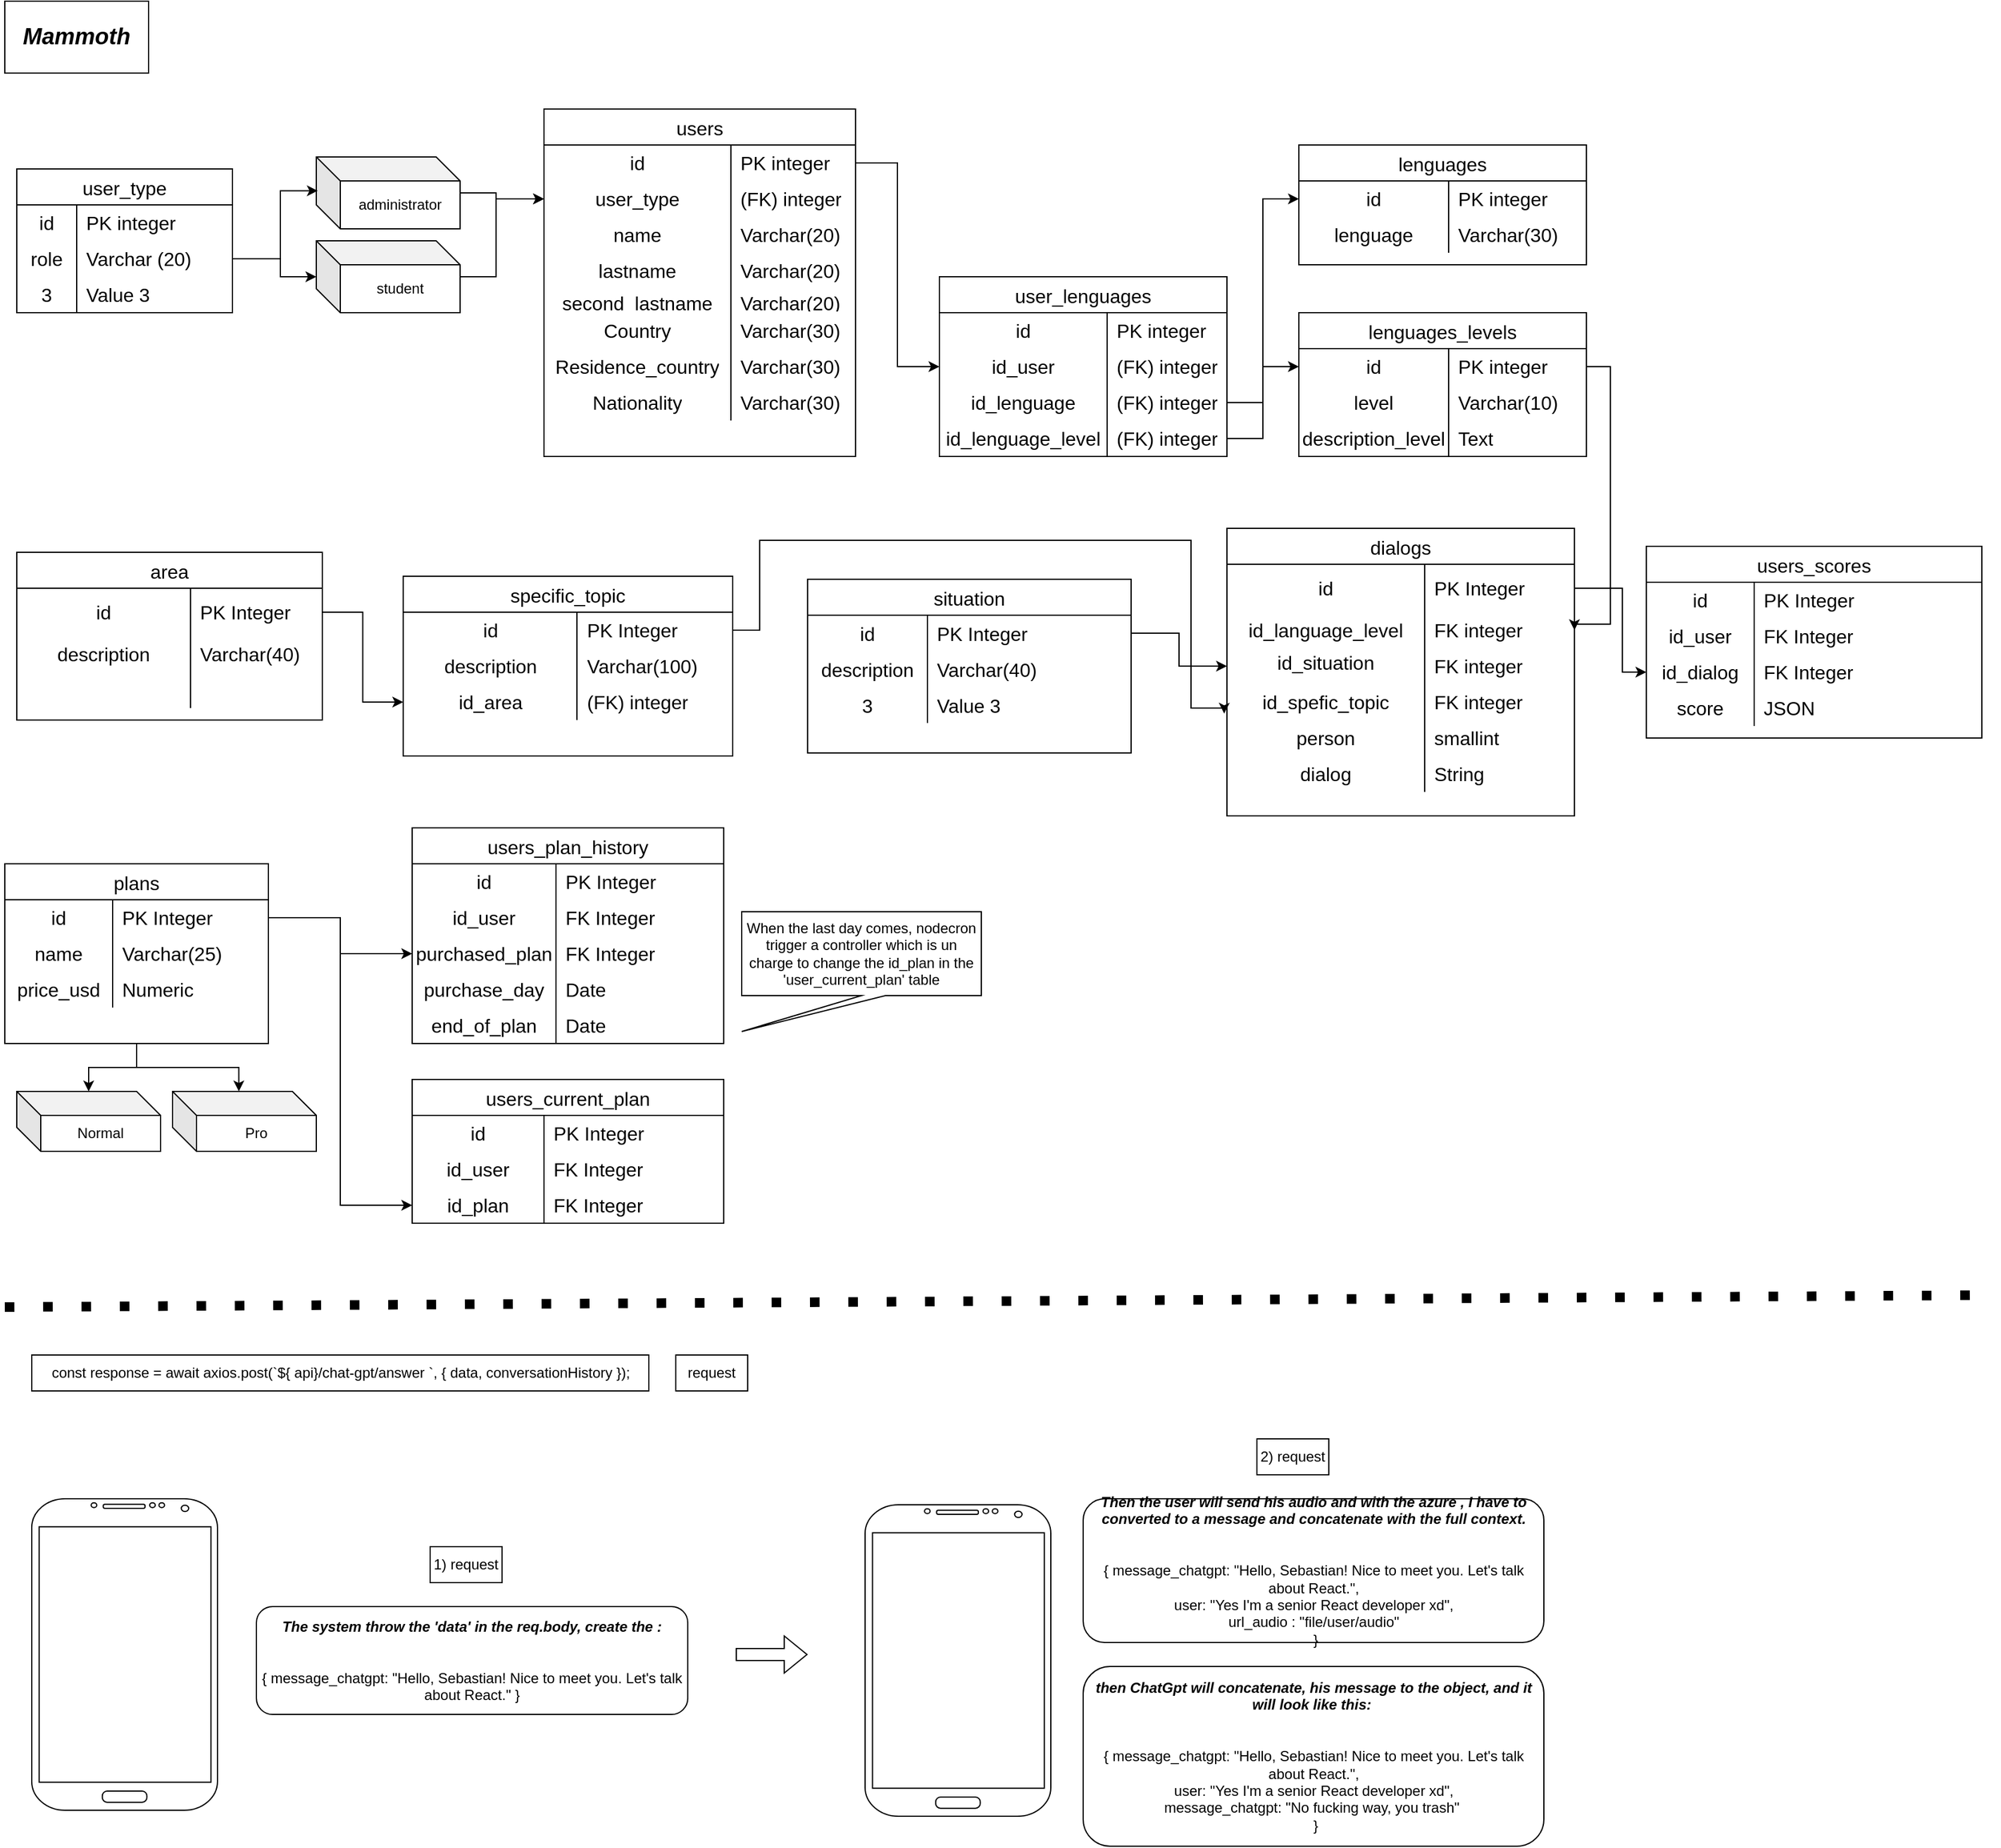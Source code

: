 <mxfile version="24.7.6">
  <diagram name="Page-1" id="H3j_4r80WjKR_7mbbWKY">
    <mxGraphModel dx="724" dy="384" grid="1" gridSize="10" guides="1" tooltips="1" connect="1" arrows="1" fold="1" page="1" pageScale="1" pageWidth="850" pageHeight="1100" math="0" shadow="0">
      <root>
        <mxCell id="0" />
        <mxCell id="1" parent="0" />
        <mxCell id="baPoiljxvEhH2WAyBj0E-1" value="&lt;font style=&quot;font-size: 19px;&quot;&gt;&lt;i&gt;&lt;b&gt;Mammoth&lt;/b&gt;&lt;/i&gt;&lt;/font&gt;" style="rounded=0;whiteSpace=wrap;html=1;" parent="1" vertex="1">
          <mxGeometry x="10" y="20" width="120" height="60" as="geometry" />
        </mxCell>
        <mxCell id="tuvgBK4_tuto2rBZXZWG-3" value="user_type" style="shape=table;startSize=30;container=1;collapsible=0;childLayout=tableLayout;fixedRows=1;rowLines=0;fontStyle=0;strokeColor=default;fontSize=16;" parent="1" vertex="1">
          <mxGeometry x="20" y="160" width="180" height="120" as="geometry" />
        </mxCell>
        <mxCell id="tuvgBK4_tuto2rBZXZWG-4" value="" style="shape=tableRow;horizontal=0;startSize=0;swimlaneHead=0;swimlaneBody=0;top=0;left=0;bottom=0;right=0;collapsible=0;dropTarget=0;fillColor=none;points=[[0,0.5],[1,0.5]];portConstraint=eastwest;strokeColor=inherit;fontSize=16;" parent="tuvgBK4_tuto2rBZXZWG-3" vertex="1">
          <mxGeometry y="30" width="180" height="30" as="geometry" />
        </mxCell>
        <mxCell id="tuvgBK4_tuto2rBZXZWG-5" value="id" style="shape=partialRectangle;html=1;whiteSpace=wrap;connectable=0;fillColor=none;top=0;left=0;bottom=0;right=0;overflow=hidden;pointerEvents=1;strokeColor=inherit;fontSize=16;" parent="tuvgBK4_tuto2rBZXZWG-4" vertex="1">
          <mxGeometry width="50" height="30" as="geometry">
            <mxRectangle width="50" height="30" as="alternateBounds" />
          </mxGeometry>
        </mxCell>
        <mxCell id="tuvgBK4_tuto2rBZXZWG-6" value="PK integer" style="shape=partialRectangle;html=1;whiteSpace=wrap;connectable=0;fillColor=none;top=0;left=0;bottom=0;right=0;align=left;spacingLeft=6;overflow=hidden;strokeColor=inherit;fontSize=16;" parent="tuvgBK4_tuto2rBZXZWG-4" vertex="1">
          <mxGeometry x="50" width="130" height="30" as="geometry">
            <mxRectangle width="130" height="30" as="alternateBounds" />
          </mxGeometry>
        </mxCell>
        <mxCell id="tuvgBK4_tuto2rBZXZWG-7" value="" style="shape=tableRow;horizontal=0;startSize=0;swimlaneHead=0;swimlaneBody=0;top=0;left=0;bottom=0;right=0;collapsible=0;dropTarget=0;fillColor=none;points=[[0,0.5],[1,0.5]];portConstraint=eastwest;strokeColor=inherit;fontSize=16;" parent="tuvgBK4_tuto2rBZXZWG-3" vertex="1">
          <mxGeometry y="60" width="180" height="30" as="geometry" />
        </mxCell>
        <mxCell id="tuvgBK4_tuto2rBZXZWG-8" value="role" style="shape=partialRectangle;html=1;whiteSpace=wrap;connectable=0;fillColor=none;top=0;left=0;bottom=0;right=0;overflow=hidden;strokeColor=inherit;fontSize=16;" parent="tuvgBK4_tuto2rBZXZWG-7" vertex="1">
          <mxGeometry width="50" height="30" as="geometry">
            <mxRectangle width="50" height="30" as="alternateBounds" />
          </mxGeometry>
        </mxCell>
        <mxCell id="tuvgBK4_tuto2rBZXZWG-9" value="Varchar (20)" style="shape=partialRectangle;html=1;whiteSpace=wrap;connectable=0;fillColor=none;top=0;left=0;bottom=0;right=0;align=left;spacingLeft=6;overflow=hidden;strokeColor=inherit;fontSize=16;" parent="tuvgBK4_tuto2rBZXZWG-7" vertex="1">
          <mxGeometry x="50" width="130" height="30" as="geometry">
            <mxRectangle width="130" height="30" as="alternateBounds" />
          </mxGeometry>
        </mxCell>
        <mxCell id="tuvgBK4_tuto2rBZXZWG-10" value="" style="shape=tableRow;horizontal=0;startSize=0;swimlaneHead=0;swimlaneBody=0;top=0;left=0;bottom=0;right=0;collapsible=0;dropTarget=0;fillColor=none;points=[[0,0.5],[1,0.5]];portConstraint=eastwest;strokeColor=inherit;fontSize=16;" parent="tuvgBK4_tuto2rBZXZWG-3" vertex="1">
          <mxGeometry y="90" width="180" height="30" as="geometry" />
        </mxCell>
        <mxCell id="tuvgBK4_tuto2rBZXZWG-11" value="3" style="shape=partialRectangle;html=1;whiteSpace=wrap;connectable=0;fillColor=none;top=0;left=0;bottom=0;right=0;overflow=hidden;strokeColor=inherit;fontSize=16;" parent="tuvgBK4_tuto2rBZXZWG-10" vertex="1">
          <mxGeometry width="50" height="30" as="geometry">
            <mxRectangle width="50" height="30" as="alternateBounds" />
          </mxGeometry>
        </mxCell>
        <mxCell id="tuvgBK4_tuto2rBZXZWG-12" value="Value 3" style="shape=partialRectangle;html=1;whiteSpace=wrap;connectable=0;fillColor=none;top=0;left=0;bottom=0;right=0;align=left;spacingLeft=6;overflow=hidden;strokeColor=inherit;fontSize=16;" parent="tuvgBK4_tuto2rBZXZWG-10" vertex="1">
          <mxGeometry x="50" width="130" height="30" as="geometry">
            <mxRectangle width="130" height="30" as="alternateBounds" />
          </mxGeometry>
        </mxCell>
        <mxCell id="tuvgBK4_tuto2rBZXZWG-66" style="edgeStyle=orthogonalEdgeStyle;rounded=0;orthogonalLoop=1;jettySize=auto;html=1;entryX=0;entryY=0.5;entryDx=0;entryDy=0;" parent="1" source="tuvgBK4_tuto2rBZXZWG-14" target="tuvgBK4_tuto2rBZXZWG-20" edge="1">
          <mxGeometry relative="1" as="geometry">
            <Array as="points">
              <mxPoint x="420" y="180" />
              <mxPoint x="420" y="185" />
            </Array>
          </mxGeometry>
        </mxCell>
        <mxCell id="tuvgBK4_tuto2rBZXZWG-14" value="administrator" style="shape=cube;whiteSpace=wrap;html=1;boundedLbl=1;backgroundOutline=1;darkOpacity=0.05;darkOpacity2=0.1;" parent="1" vertex="1">
          <mxGeometry x="270" y="150" width="120" height="60" as="geometry" />
        </mxCell>
        <mxCell id="tuvgBK4_tuto2rBZXZWG-67" style="edgeStyle=orthogonalEdgeStyle;rounded=0;orthogonalLoop=1;jettySize=auto;html=1;entryX=0;entryY=0.5;entryDx=0;entryDy=0;" parent="1" source="tuvgBK4_tuto2rBZXZWG-15" target="tuvgBK4_tuto2rBZXZWG-20" edge="1">
          <mxGeometry relative="1" as="geometry">
            <Array as="points">
              <mxPoint x="420" y="250" />
              <mxPoint x="420" y="185" />
            </Array>
          </mxGeometry>
        </mxCell>
        <mxCell id="tuvgBK4_tuto2rBZXZWG-15" value="student" style="shape=cube;whiteSpace=wrap;html=1;boundedLbl=1;backgroundOutline=1;darkOpacity=0.05;darkOpacity2=0.1;" parent="1" vertex="1">
          <mxGeometry x="270" y="220" width="120" height="60" as="geometry" />
        </mxCell>
        <mxCell id="tuvgBK4_tuto2rBZXZWG-16" value="users" style="shape=table;startSize=30;container=1;collapsible=0;childLayout=tableLayout;fixedRows=1;rowLines=0;fontStyle=0;strokeColor=default;fontSize=16;" parent="1" vertex="1">
          <mxGeometry x="460" y="110" width="260" height="290" as="geometry" />
        </mxCell>
        <mxCell id="tuvgBK4_tuto2rBZXZWG-17" value="" style="shape=tableRow;horizontal=0;startSize=0;swimlaneHead=0;swimlaneBody=0;top=0;left=0;bottom=0;right=0;collapsible=0;dropTarget=0;fillColor=none;points=[[0,0.5],[1,0.5]];portConstraint=eastwest;strokeColor=inherit;fontSize=16;" parent="tuvgBK4_tuto2rBZXZWG-16" vertex="1">
          <mxGeometry y="30" width="260" height="30" as="geometry" />
        </mxCell>
        <mxCell id="tuvgBK4_tuto2rBZXZWG-18" value="id" style="shape=partialRectangle;html=1;whiteSpace=wrap;connectable=0;fillColor=none;top=0;left=0;bottom=0;right=0;overflow=hidden;pointerEvents=1;strokeColor=inherit;fontSize=16;" parent="tuvgBK4_tuto2rBZXZWG-17" vertex="1">
          <mxGeometry width="156" height="30" as="geometry">
            <mxRectangle width="156" height="30" as="alternateBounds" />
          </mxGeometry>
        </mxCell>
        <mxCell id="tuvgBK4_tuto2rBZXZWG-19" value="PK integer" style="shape=partialRectangle;html=1;whiteSpace=wrap;connectable=0;fillColor=none;top=0;left=0;bottom=0;right=0;align=left;spacingLeft=6;overflow=hidden;strokeColor=inherit;fontSize=16;" parent="tuvgBK4_tuto2rBZXZWG-17" vertex="1">
          <mxGeometry x="156" width="104" height="30" as="geometry">
            <mxRectangle width="104" height="30" as="alternateBounds" />
          </mxGeometry>
        </mxCell>
        <mxCell id="tuvgBK4_tuto2rBZXZWG-20" value="" style="shape=tableRow;horizontal=0;startSize=0;swimlaneHead=0;swimlaneBody=0;top=0;left=0;bottom=0;right=0;collapsible=0;dropTarget=0;fillColor=none;points=[[0,0.5],[1,0.5]];portConstraint=eastwest;strokeColor=inherit;fontSize=16;" parent="tuvgBK4_tuto2rBZXZWG-16" vertex="1">
          <mxGeometry y="60" width="260" height="30" as="geometry" />
        </mxCell>
        <mxCell id="tuvgBK4_tuto2rBZXZWG-21" value="user_type" style="shape=partialRectangle;html=1;whiteSpace=wrap;connectable=0;fillColor=none;top=0;left=0;bottom=0;right=0;overflow=hidden;strokeColor=inherit;fontSize=16;" parent="tuvgBK4_tuto2rBZXZWG-20" vertex="1">
          <mxGeometry width="156" height="30" as="geometry">
            <mxRectangle width="156" height="30" as="alternateBounds" />
          </mxGeometry>
        </mxCell>
        <mxCell id="tuvgBK4_tuto2rBZXZWG-22" value="(FK) integer" style="shape=partialRectangle;html=1;whiteSpace=wrap;connectable=0;fillColor=none;top=0;left=0;bottom=0;right=0;align=left;spacingLeft=6;overflow=hidden;strokeColor=inherit;fontSize=16;" parent="tuvgBK4_tuto2rBZXZWG-20" vertex="1">
          <mxGeometry x="156" width="104" height="30" as="geometry">
            <mxRectangle width="104" height="30" as="alternateBounds" />
          </mxGeometry>
        </mxCell>
        <mxCell id="tuvgBK4_tuto2rBZXZWG-23" value="" style="shape=tableRow;horizontal=0;startSize=0;swimlaneHead=0;swimlaneBody=0;top=0;left=0;bottom=0;right=0;collapsible=0;dropTarget=0;fillColor=none;points=[[0,0.5],[1,0.5]];portConstraint=eastwest;strokeColor=inherit;fontSize=16;" parent="tuvgBK4_tuto2rBZXZWG-16" vertex="1">
          <mxGeometry y="90" width="260" height="30" as="geometry" />
        </mxCell>
        <mxCell id="tuvgBK4_tuto2rBZXZWG-24" value="name" style="shape=partialRectangle;html=1;whiteSpace=wrap;connectable=0;fillColor=none;top=0;left=0;bottom=0;right=0;overflow=hidden;strokeColor=inherit;fontSize=16;" parent="tuvgBK4_tuto2rBZXZWG-23" vertex="1">
          <mxGeometry width="156" height="30" as="geometry">
            <mxRectangle width="156" height="30" as="alternateBounds" />
          </mxGeometry>
        </mxCell>
        <mxCell id="tuvgBK4_tuto2rBZXZWG-25" value="Varchar(20)" style="shape=partialRectangle;html=1;whiteSpace=wrap;connectable=0;fillColor=none;top=0;left=0;bottom=0;right=0;align=left;spacingLeft=6;overflow=hidden;strokeColor=inherit;fontSize=16;" parent="tuvgBK4_tuto2rBZXZWG-23" vertex="1">
          <mxGeometry x="156" width="104" height="30" as="geometry">
            <mxRectangle width="104" height="30" as="alternateBounds" />
          </mxGeometry>
        </mxCell>
        <mxCell id="tuvgBK4_tuto2rBZXZWG-26" value="" style="shape=tableRow;horizontal=0;startSize=0;swimlaneHead=0;swimlaneBody=0;top=0;left=0;bottom=0;right=0;collapsible=0;dropTarget=0;fillColor=none;points=[[0,0.5],[1,0.5]];portConstraint=eastwest;strokeColor=inherit;fontSize=16;" parent="tuvgBK4_tuto2rBZXZWG-16" vertex="1">
          <mxGeometry y="120" width="260" height="30" as="geometry" />
        </mxCell>
        <mxCell id="tuvgBK4_tuto2rBZXZWG-27" value="lastname" style="shape=partialRectangle;html=1;whiteSpace=wrap;connectable=0;fillColor=none;top=0;left=0;bottom=0;right=0;overflow=hidden;strokeColor=inherit;fontSize=16;" parent="tuvgBK4_tuto2rBZXZWG-26" vertex="1">
          <mxGeometry width="156" height="30" as="geometry">
            <mxRectangle width="156" height="30" as="alternateBounds" />
          </mxGeometry>
        </mxCell>
        <mxCell id="tuvgBK4_tuto2rBZXZWG-28" value="Varchar(20)" style="shape=partialRectangle;html=1;whiteSpace=wrap;connectable=0;fillColor=none;top=0;left=0;bottom=0;right=0;align=left;spacingLeft=6;overflow=hidden;strokeColor=inherit;fontSize=16;" parent="tuvgBK4_tuto2rBZXZWG-26" vertex="1">
          <mxGeometry x="156" width="104" height="30" as="geometry">
            <mxRectangle width="104" height="30" as="alternateBounds" />
          </mxGeometry>
        </mxCell>
        <mxCell id="tuvgBK4_tuto2rBZXZWG-29" value="" style="shape=tableRow;horizontal=0;startSize=0;swimlaneHead=0;swimlaneBody=0;top=0;left=0;bottom=0;right=0;collapsible=0;dropTarget=0;fillColor=none;points=[[0,0.5],[1,0.5]];portConstraint=eastwest;strokeColor=inherit;fontSize=16;" parent="tuvgBK4_tuto2rBZXZWG-16" vertex="1">
          <mxGeometry y="150" width="260" height="20" as="geometry" />
        </mxCell>
        <mxCell id="tuvgBK4_tuto2rBZXZWG-30" value="second_lastname" style="shape=partialRectangle;html=1;whiteSpace=wrap;connectable=0;fillColor=none;top=0;left=0;bottom=0;right=0;overflow=hidden;strokeColor=inherit;fontSize=16;" parent="tuvgBK4_tuto2rBZXZWG-29" vertex="1">
          <mxGeometry width="156" height="20" as="geometry">
            <mxRectangle width="156" height="20" as="alternateBounds" />
          </mxGeometry>
        </mxCell>
        <mxCell id="tuvgBK4_tuto2rBZXZWG-31" value="Varchar(20)" style="shape=partialRectangle;html=1;whiteSpace=wrap;connectable=0;fillColor=none;top=0;left=0;bottom=0;right=0;align=left;spacingLeft=6;overflow=hidden;strokeColor=inherit;fontSize=16;" parent="tuvgBK4_tuto2rBZXZWG-29" vertex="1">
          <mxGeometry x="156" width="104" height="20" as="geometry">
            <mxRectangle width="104" height="20" as="alternateBounds" />
          </mxGeometry>
        </mxCell>
        <mxCell id="tuvgBK4_tuto2rBZXZWG-45" value="" style="shape=tableRow;horizontal=0;startSize=0;swimlaneHead=0;swimlaneBody=0;top=0;left=0;bottom=0;right=0;collapsible=0;dropTarget=0;fillColor=none;points=[[0,0.5],[1,0.5]];portConstraint=eastwest;strokeColor=inherit;fontSize=16;" parent="tuvgBK4_tuto2rBZXZWG-16" vertex="1">
          <mxGeometry y="170" width="260" height="30" as="geometry" />
        </mxCell>
        <mxCell id="tuvgBK4_tuto2rBZXZWG-46" value="Country" style="shape=partialRectangle;html=1;whiteSpace=wrap;connectable=0;fillColor=none;top=0;left=0;bottom=0;right=0;overflow=hidden;strokeColor=inherit;fontSize=16;" parent="tuvgBK4_tuto2rBZXZWG-45" vertex="1">
          <mxGeometry width="156" height="30" as="geometry">
            <mxRectangle width="156" height="30" as="alternateBounds" />
          </mxGeometry>
        </mxCell>
        <mxCell id="tuvgBK4_tuto2rBZXZWG-47" value="Varchar(30)" style="shape=partialRectangle;html=1;whiteSpace=wrap;connectable=0;fillColor=none;top=0;left=0;bottom=0;right=0;align=left;spacingLeft=6;overflow=hidden;strokeColor=inherit;fontSize=16;" parent="tuvgBK4_tuto2rBZXZWG-45" vertex="1">
          <mxGeometry x="156" width="104" height="30" as="geometry">
            <mxRectangle width="104" height="30" as="alternateBounds" />
          </mxGeometry>
        </mxCell>
        <mxCell id="tuvgBK4_tuto2rBZXZWG-48" value="" style="shape=tableRow;horizontal=0;startSize=0;swimlaneHead=0;swimlaneBody=0;top=0;left=0;bottom=0;right=0;collapsible=0;dropTarget=0;fillColor=none;points=[[0,0.5],[1,0.5]];portConstraint=eastwest;strokeColor=inherit;fontSize=16;" parent="tuvgBK4_tuto2rBZXZWG-16" vertex="1">
          <mxGeometry y="200" width="260" height="30" as="geometry" />
        </mxCell>
        <mxCell id="tuvgBK4_tuto2rBZXZWG-49" value="Residence_country" style="shape=partialRectangle;html=1;whiteSpace=wrap;connectable=0;fillColor=none;top=0;left=0;bottom=0;right=0;overflow=hidden;strokeColor=inherit;fontSize=16;" parent="tuvgBK4_tuto2rBZXZWG-48" vertex="1">
          <mxGeometry width="156" height="30" as="geometry">
            <mxRectangle width="156" height="30" as="alternateBounds" />
          </mxGeometry>
        </mxCell>
        <mxCell id="tuvgBK4_tuto2rBZXZWG-50" value="Varchar(30)" style="shape=partialRectangle;html=1;whiteSpace=wrap;connectable=0;fillColor=none;top=0;left=0;bottom=0;right=0;align=left;spacingLeft=6;overflow=hidden;strokeColor=inherit;fontSize=16;" parent="tuvgBK4_tuto2rBZXZWG-48" vertex="1">
          <mxGeometry x="156" width="104" height="30" as="geometry">
            <mxRectangle width="104" height="30" as="alternateBounds" />
          </mxGeometry>
        </mxCell>
        <mxCell id="tuvgBK4_tuto2rBZXZWG-51" value="" style="shape=tableRow;horizontal=0;startSize=0;swimlaneHead=0;swimlaneBody=0;top=0;left=0;bottom=0;right=0;collapsible=0;dropTarget=0;fillColor=none;points=[[0,0.5],[1,0.5]];portConstraint=eastwest;strokeColor=inherit;fontSize=16;" parent="tuvgBK4_tuto2rBZXZWG-16" vertex="1">
          <mxGeometry y="230" width="260" height="30" as="geometry" />
        </mxCell>
        <mxCell id="tuvgBK4_tuto2rBZXZWG-52" value="Nationality" style="shape=partialRectangle;html=1;whiteSpace=wrap;connectable=0;fillColor=none;top=0;left=0;bottom=0;right=0;overflow=hidden;strokeColor=inherit;fontSize=16;" parent="tuvgBK4_tuto2rBZXZWG-51" vertex="1">
          <mxGeometry width="156" height="30" as="geometry">
            <mxRectangle width="156" height="30" as="alternateBounds" />
          </mxGeometry>
        </mxCell>
        <mxCell id="tuvgBK4_tuto2rBZXZWG-53" value="Varchar(30)" style="shape=partialRectangle;html=1;whiteSpace=wrap;connectable=0;fillColor=none;top=0;left=0;bottom=0;right=0;align=left;spacingLeft=6;overflow=hidden;strokeColor=inherit;fontSize=16;" parent="tuvgBK4_tuto2rBZXZWG-51" vertex="1">
          <mxGeometry x="156" width="104" height="30" as="geometry">
            <mxRectangle width="104" height="30" as="alternateBounds" />
          </mxGeometry>
        </mxCell>
        <mxCell id="tuvgBK4_tuto2rBZXZWG-35" value="user_lenguages" style="shape=table;startSize=30;container=1;collapsible=0;childLayout=tableLayout;fixedRows=1;rowLines=0;fontStyle=0;strokeColor=default;fontSize=16;" parent="1" vertex="1">
          <mxGeometry x="790" y="250" width="240" height="150" as="geometry" />
        </mxCell>
        <mxCell id="tuvgBK4_tuto2rBZXZWG-36" value="" style="shape=tableRow;horizontal=0;startSize=0;swimlaneHead=0;swimlaneBody=0;top=0;left=0;bottom=0;right=0;collapsible=0;dropTarget=0;fillColor=none;points=[[0,0.5],[1,0.5]];portConstraint=eastwest;strokeColor=inherit;fontSize=16;" parent="tuvgBK4_tuto2rBZXZWG-35" vertex="1">
          <mxGeometry y="30" width="240" height="30" as="geometry" />
        </mxCell>
        <mxCell id="tuvgBK4_tuto2rBZXZWG-37" value="id" style="shape=partialRectangle;html=1;whiteSpace=wrap;connectable=0;fillColor=none;top=0;left=0;bottom=0;right=0;overflow=hidden;pointerEvents=1;strokeColor=inherit;fontSize=16;" parent="tuvgBK4_tuto2rBZXZWG-36" vertex="1">
          <mxGeometry width="140" height="30" as="geometry">
            <mxRectangle width="140" height="30" as="alternateBounds" />
          </mxGeometry>
        </mxCell>
        <mxCell id="tuvgBK4_tuto2rBZXZWG-38" value="PK integer" style="shape=partialRectangle;html=1;whiteSpace=wrap;connectable=0;fillColor=none;top=0;left=0;bottom=0;right=0;align=left;spacingLeft=6;overflow=hidden;strokeColor=inherit;fontSize=16;" parent="tuvgBK4_tuto2rBZXZWG-36" vertex="1">
          <mxGeometry x="140" width="100" height="30" as="geometry">
            <mxRectangle width="100" height="30" as="alternateBounds" />
          </mxGeometry>
        </mxCell>
        <mxCell id="tuvgBK4_tuto2rBZXZWG-39" value="" style="shape=tableRow;horizontal=0;startSize=0;swimlaneHead=0;swimlaneBody=0;top=0;left=0;bottom=0;right=0;collapsible=0;dropTarget=0;fillColor=none;points=[[0,0.5],[1,0.5]];portConstraint=eastwest;strokeColor=inherit;fontSize=16;" parent="tuvgBK4_tuto2rBZXZWG-35" vertex="1">
          <mxGeometry y="60" width="240" height="30" as="geometry" />
        </mxCell>
        <mxCell id="tuvgBK4_tuto2rBZXZWG-40" value="id_user" style="shape=partialRectangle;html=1;whiteSpace=wrap;connectable=0;fillColor=none;top=0;left=0;bottom=0;right=0;overflow=hidden;strokeColor=inherit;fontSize=16;" parent="tuvgBK4_tuto2rBZXZWG-39" vertex="1">
          <mxGeometry width="140" height="30" as="geometry">
            <mxRectangle width="140" height="30" as="alternateBounds" />
          </mxGeometry>
        </mxCell>
        <mxCell id="tuvgBK4_tuto2rBZXZWG-41" value="(FK) integer" style="shape=partialRectangle;html=1;whiteSpace=wrap;connectable=0;fillColor=none;top=0;left=0;bottom=0;right=0;align=left;spacingLeft=6;overflow=hidden;strokeColor=inherit;fontSize=16;" parent="tuvgBK4_tuto2rBZXZWG-39" vertex="1">
          <mxGeometry x="140" width="100" height="30" as="geometry">
            <mxRectangle width="100" height="30" as="alternateBounds" />
          </mxGeometry>
        </mxCell>
        <mxCell id="tuvgBK4_tuto2rBZXZWG-42" value="" style="shape=tableRow;horizontal=0;startSize=0;swimlaneHead=0;swimlaneBody=0;top=0;left=0;bottom=0;right=0;collapsible=0;dropTarget=0;fillColor=none;points=[[0,0.5],[1,0.5]];portConstraint=eastwest;strokeColor=inherit;fontSize=16;" parent="tuvgBK4_tuto2rBZXZWG-35" vertex="1">
          <mxGeometry y="90" width="240" height="30" as="geometry" />
        </mxCell>
        <mxCell id="tuvgBK4_tuto2rBZXZWG-43" value="id_lenguage" style="shape=partialRectangle;html=1;whiteSpace=wrap;connectable=0;fillColor=none;top=0;left=0;bottom=0;right=0;overflow=hidden;strokeColor=inherit;fontSize=16;" parent="tuvgBK4_tuto2rBZXZWG-42" vertex="1">
          <mxGeometry width="140" height="30" as="geometry">
            <mxRectangle width="140" height="30" as="alternateBounds" />
          </mxGeometry>
        </mxCell>
        <mxCell id="tuvgBK4_tuto2rBZXZWG-44" value="(FK) integer" style="shape=partialRectangle;html=1;whiteSpace=wrap;connectable=0;fillColor=none;top=0;left=0;bottom=0;right=0;align=left;spacingLeft=6;overflow=hidden;strokeColor=inherit;fontSize=16;" parent="tuvgBK4_tuto2rBZXZWG-42" vertex="1">
          <mxGeometry x="140" width="100" height="30" as="geometry">
            <mxRectangle width="100" height="30" as="alternateBounds" />
          </mxGeometry>
        </mxCell>
        <mxCell id="tuvgBK4_tuto2rBZXZWG-79" value="" style="shape=tableRow;horizontal=0;startSize=0;swimlaneHead=0;swimlaneBody=0;top=0;left=0;bottom=0;right=0;collapsible=0;dropTarget=0;fillColor=none;points=[[0,0.5],[1,0.5]];portConstraint=eastwest;strokeColor=inherit;fontSize=16;" parent="tuvgBK4_tuto2rBZXZWG-35" vertex="1">
          <mxGeometry y="120" width="240" height="30" as="geometry" />
        </mxCell>
        <mxCell id="tuvgBK4_tuto2rBZXZWG-80" value="id_lenguage_level" style="shape=partialRectangle;html=1;whiteSpace=wrap;connectable=0;fillColor=none;top=0;left=0;bottom=0;right=0;overflow=hidden;strokeColor=inherit;fontSize=16;" parent="tuvgBK4_tuto2rBZXZWG-79" vertex="1">
          <mxGeometry width="140" height="30" as="geometry">
            <mxRectangle width="140" height="30" as="alternateBounds" />
          </mxGeometry>
        </mxCell>
        <mxCell id="tuvgBK4_tuto2rBZXZWG-81" value="(FK) integer" style="shape=partialRectangle;html=1;whiteSpace=wrap;connectable=0;fillColor=none;top=0;left=0;bottom=0;right=0;align=left;spacingLeft=6;overflow=hidden;strokeColor=inherit;fontSize=16;" parent="tuvgBK4_tuto2rBZXZWG-79" vertex="1">
          <mxGeometry x="140" width="100" height="30" as="geometry">
            <mxRectangle width="100" height="30" as="alternateBounds" />
          </mxGeometry>
        </mxCell>
        <mxCell id="tuvgBK4_tuto2rBZXZWG-54" value="lenguages_levels" style="shape=table;startSize=30;container=1;collapsible=0;childLayout=tableLayout;fixedRows=1;rowLines=0;fontStyle=0;strokeColor=default;fontSize=16;" parent="1" vertex="1">
          <mxGeometry x="1090" y="280" width="240" height="120" as="geometry" />
        </mxCell>
        <mxCell id="tuvgBK4_tuto2rBZXZWG-55" value="" style="shape=tableRow;horizontal=0;startSize=0;swimlaneHead=0;swimlaneBody=0;top=0;left=0;bottom=0;right=0;collapsible=0;dropTarget=0;fillColor=none;points=[[0,0.5],[1,0.5]];portConstraint=eastwest;strokeColor=inherit;fontSize=16;" parent="tuvgBK4_tuto2rBZXZWG-54" vertex="1">
          <mxGeometry y="30" width="240" height="30" as="geometry" />
        </mxCell>
        <mxCell id="tuvgBK4_tuto2rBZXZWG-56" value="id" style="shape=partialRectangle;html=1;whiteSpace=wrap;connectable=0;fillColor=none;top=0;left=0;bottom=0;right=0;overflow=hidden;pointerEvents=1;strokeColor=inherit;fontSize=16;" parent="tuvgBK4_tuto2rBZXZWG-55" vertex="1">
          <mxGeometry width="125" height="30" as="geometry">
            <mxRectangle width="125" height="30" as="alternateBounds" />
          </mxGeometry>
        </mxCell>
        <mxCell id="tuvgBK4_tuto2rBZXZWG-57" value="PK integer" style="shape=partialRectangle;html=1;whiteSpace=wrap;connectable=0;fillColor=none;top=0;left=0;bottom=0;right=0;align=left;spacingLeft=6;overflow=hidden;strokeColor=inherit;fontSize=16;" parent="tuvgBK4_tuto2rBZXZWG-55" vertex="1">
          <mxGeometry x="125" width="115" height="30" as="geometry">
            <mxRectangle width="115" height="30" as="alternateBounds" />
          </mxGeometry>
        </mxCell>
        <mxCell id="tuvgBK4_tuto2rBZXZWG-58" value="" style="shape=tableRow;horizontal=0;startSize=0;swimlaneHead=0;swimlaneBody=0;top=0;left=0;bottom=0;right=0;collapsible=0;dropTarget=0;fillColor=none;points=[[0,0.5],[1,0.5]];portConstraint=eastwest;strokeColor=inherit;fontSize=16;" parent="tuvgBK4_tuto2rBZXZWG-54" vertex="1">
          <mxGeometry y="60" width="240" height="30" as="geometry" />
        </mxCell>
        <mxCell id="tuvgBK4_tuto2rBZXZWG-59" value="level" style="shape=partialRectangle;html=1;whiteSpace=wrap;connectable=0;fillColor=none;top=0;left=0;bottom=0;right=0;overflow=hidden;strokeColor=inherit;fontSize=16;" parent="tuvgBK4_tuto2rBZXZWG-58" vertex="1">
          <mxGeometry width="125" height="30" as="geometry">
            <mxRectangle width="125" height="30" as="alternateBounds" />
          </mxGeometry>
        </mxCell>
        <mxCell id="tuvgBK4_tuto2rBZXZWG-60" value="Varchar(10)" style="shape=partialRectangle;html=1;whiteSpace=wrap;connectable=0;fillColor=none;top=0;left=0;bottom=0;right=0;align=left;spacingLeft=6;overflow=hidden;strokeColor=inherit;fontSize=16;" parent="tuvgBK4_tuto2rBZXZWG-58" vertex="1">
          <mxGeometry x="125" width="115" height="30" as="geometry">
            <mxRectangle width="115" height="30" as="alternateBounds" />
          </mxGeometry>
        </mxCell>
        <mxCell id="tuvgBK4_tuto2rBZXZWG-61" value="" style="shape=tableRow;horizontal=0;startSize=0;swimlaneHead=0;swimlaneBody=0;top=0;left=0;bottom=0;right=0;collapsible=0;dropTarget=0;fillColor=none;points=[[0,0.5],[1,0.5]];portConstraint=eastwest;strokeColor=inherit;fontSize=16;" parent="tuvgBK4_tuto2rBZXZWG-54" vertex="1">
          <mxGeometry y="90" width="240" height="30" as="geometry" />
        </mxCell>
        <mxCell id="tuvgBK4_tuto2rBZXZWG-62" value="description_level" style="shape=partialRectangle;html=1;whiteSpace=wrap;connectable=0;fillColor=none;top=0;left=0;bottom=0;right=0;overflow=hidden;strokeColor=inherit;fontSize=16;" parent="tuvgBK4_tuto2rBZXZWG-61" vertex="1">
          <mxGeometry width="125" height="30" as="geometry">
            <mxRectangle width="125" height="30" as="alternateBounds" />
          </mxGeometry>
        </mxCell>
        <mxCell id="tuvgBK4_tuto2rBZXZWG-63" value="Text" style="shape=partialRectangle;html=1;whiteSpace=wrap;connectable=0;fillColor=none;top=0;left=0;bottom=0;right=0;align=left;spacingLeft=6;overflow=hidden;strokeColor=inherit;fontSize=16;" parent="tuvgBK4_tuto2rBZXZWG-61" vertex="1">
          <mxGeometry x="125" width="115" height="30" as="geometry">
            <mxRectangle width="115" height="30" as="alternateBounds" />
          </mxGeometry>
        </mxCell>
        <mxCell id="tuvgBK4_tuto2rBZXZWG-64" style="edgeStyle=orthogonalEdgeStyle;rounded=0;orthogonalLoop=1;jettySize=auto;html=1;entryX=0.01;entryY=0.47;entryDx=0;entryDy=0;entryPerimeter=0;" parent="1" source="tuvgBK4_tuto2rBZXZWG-7" target="tuvgBK4_tuto2rBZXZWG-14" edge="1">
          <mxGeometry relative="1" as="geometry">
            <Array as="points">
              <mxPoint x="240" y="235" />
              <mxPoint x="240" y="178" />
            </Array>
          </mxGeometry>
        </mxCell>
        <mxCell id="tuvgBK4_tuto2rBZXZWG-65" style="edgeStyle=orthogonalEdgeStyle;rounded=0;orthogonalLoop=1;jettySize=auto;html=1;" parent="1" source="tuvgBK4_tuto2rBZXZWG-7" target="tuvgBK4_tuto2rBZXZWG-15" edge="1">
          <mxGeometry relative="1" as="geometry">
            <Array as="points">
              <mxPoint x="240" y="235" />
              <mxPoint x="240" y="250" />
            </Array>
          </mxGeometry>
        </mxCell>
        <mxCell id="tuvgBK4_tuto2rBZXZWG-68" style="edgeStyle=orthogonalEdgeStyle;rounded=0;orthogonalLoop=1;jettySize=auto;html=1;entryX=0;entryY=0.5;entryDx=0;entryDy=0;" parent="1" source="tuvgBK4_tuto2rBZXZWG-17" target="tuvgBK4_tuto2rBZXZWG-39" edge="1">
          <mxGeometry relative="1" as="geometry" />
        </mxCell>
        <mxCell id="tuvgBK4_tuto2rBZXZWG-69" value="lenguages" style="shape=table;startSize=30;container=1;collapsible=0;childLayout=tableLayout;fixedRows=1;rowLines=0;fontStyle=0;strokeColor=default;fontSize=16;" parent="1" vertex="1">
          <mxGeometry x="1090" y="140" width="240" height="100" as="geometry" />
        </mxCell>
        <mxCell id="tuvgBK4_tuto2rBZXZWG-70" value="" style="shape=tableRow;horizontal=0;startSize=0;swimlaneHead=0;swimlaneBody=0;top=0;left=0;bottom=0;right=0;collapsible=0;dropTarget=0;fillColor=none;points=[[0,0.5],[1,0.5]];portConstraint=eastwest;strokeColor=inherit;fontSize=16;" parent="tuvgBK4_tuto2rBZXZWG-69" vertex="1">
          <mxGeometry y="30" width="240" height="30" as="geometry" />
        </mxCell>
        <mxCell id="tuvgBK4_tuto2rBZXZWG-71" value="id" style="shape=partialRectangle;html=1;whiteSpace=wrap;connectable=0;fillColor=none;top=0;left=0;bottom=0;right=0;overflow=hidden;pointerEvents=1;strokeColor=inherit;fontSize=16;" parent="tuvgBK4_tuto2rBZXZWG-70" vertex="1">
          <mxGeometry width="125" height="30" as="geometry">
            <mxRectangle width="125" height="30" as="alternateBounds" />
          </mxGeometry>
        </mxCell>
        <mxCell id="tuvgBK4_tuto2rBZXZWG-72" value="PK integer" style="shape=partialRectangle;html=1;whiteSpace=wrap;connectable=0;fillColor=none;top=0;left=0;bottom=0;right=0;align=left;spacingLeft=6;overflow=hidden;strokeColor=inherit;fontSize=16;" parent="tuvgBK4_tuto2rBZXZWG-70" vertex="1">
          <mxGeometry x="125" width="115" height="30" as="geometry">
            <mxRectangle width="115" height="30" as="alternateBounds" />
          </mxGeometry>
        </mxCell>
        <mxCell id="tuvgBK4_tuto2rBZXZWG-73" value="" style="shape=tableRow;horizontal=0;startSize=0;swimlaneHead=0;swimlaneBody=0;top=0;left=0;bottom=0;right=0;collapsible=0;dropTarget=0;fillColor=none;points=[[0,0.5],[1,0.5]];portConstraint=eastwest;strokeColor=inherit;fontSize=16;" parent="tuvgBK4_tuto2rBZXZWG-69" vertex="1">
          <mxGeometry y="60" width="240" height="30" as="geometry" />
        </mxCell>
        <mxCell id="tuvgBK4_tuto2rBZXZWG-74" value="lenguage" style="shape=partialRectangle;html=1;whiteSpace=wrap;connectable=0;fillColor=none;top=0;left=0;bottom=0;right=0;overflow=hidden;strokeColor=inherit;fontSize=16;" parent="tuvgBK4_tuto2rBZXZWG-73" vertex="1">
          <mxGeometry width="125" height="30" as="geometry">
            <mxRectangle width="125" height="30" as="alternateBounds" />
          </mxGeometry>
        </mxCell>
        <mxCell id="tuvgBK4_tuto2rBZXZWG-75" value="Varchar(30)" style="shape=partialRectangle;html=1;whiteSpace=wrap;connectable=0;fillColor=none;top=0;left=0;bottom=0;right=0;align=left;spacingLeft=6;overflow=hidden;strokeColor=inherit;fontSize=16;" parent="tuvgBK4_tuto2rBZXZWG-73" vertex="1">
          <mxGeometry x="125" width="115" height="30" as="geometry">
            <mxRectangle width="115" height="30" as="alternateBounds" />
          </mxGeometry>
        </mxCell>
        <mxCell id="tuvgBK4_tuto2rBZXZWG-82" style="edgeStyle=orthogonalEdgeStyle;rounded=0;orthogonalLoop=1;jettySize=auto;html=1;entryX=0;entryY=0.5;entryDx=0;entryDy=0;" parent="1" source="tuvgBK4_tuto2rBZXZWG-42" target="tuvgBK4_tuto2rBZXZWG-70" edge="1">
          <mxGeometry relative="1" as="geometry" />
        </mxCell>
        <mxCell id="tuvgBK4_tuto2rBZXZWG-83" style="edgeStyle=orthogonalEdgeStyle;rounded=0;orthogonalLoop=1;jettySize=auto;html=1;entryX=0;entryY=0.5;entryDx=0;entryDy=0;" parent="1" source="tuvgBK4_tuto2rBZXZWG-79" target="tuvgBK4_tuto2rBZXZWG-55" edge="1">
          <mxGeometry relative="1" as="geometry" />
        </mxCell>
        <mxCell id="TUF1oyrcX9nq7cLM0sFj-1" value="specific_topic" style="shape=table;startSize=30;container=1;collapsible=0;childLayout=tableLayout;fixedRows=1;rowLines=0;fontStyle=0;strokeColor=default;fontSize=16;" parent="1" vertex="1">
          <mxGeometry x="342.5" y="500" width="275" height="150" as="geometry" />
        </mxCell>
        <mxCell id="TUF1oyrcX9nq7cLM0sFj-2" value="" style="shape=tableRow;horizontal=0;startSize=0;swimlaneHead=0;swimlaneBody=0;top=0;left=0;bottom=0;right=0;collapsible=0;dropTarget=0;fillColor=none;points=[[0,0.5],[1,0.5]];portConstraint=eastwest;strokeColor=inherit;fontSize=16;" parent="TUF1oyrcX9nq7cLM0sFj-1" vertex="1">
          <mxGeometry y="30" width="275" height="30" as="geometry" />
        </mxCell>
        <mxCell id="TUF1oyrcX9nq7cLM0sFj-3" value="id" style="shape=partialRectangle;html=1;whiteSpace=wrap;connectable=0;fillColor=none;top=0;left=0;bottom=0;right=0;overflow=hidden;pointerEvents=1;strokeColor=inherit;fontSize=16;" parent="TUF1oyrcX9nq7cLM0sFj-2" vertex="1">
          <mxGeometry width="145" height="30" as="geometry">
            <mxRectangle width="145" height="30" as="alternateBounds" />
          </mxGeometry>
        </mxCell>
        <mxCell id="TUF1oyrcX9nq7cLM0sFj-4" value="PK Integer" style="shape=partialRectangle;html=1;whiteSpace=wrap;connectable=0;fillColor=none;top=0;left=0;bottom=0;right=0;align=left;spacingLeft=6;overflow=hidden;strokeColor=inherit;fontSize=16;" parent="TUF1oyrcX9nq7cLM0sFj-2" vertex="1">
          <mxGeometry x="145" width="130" height="30" as="geometry">
            <mxRectangle width="130" height="30" as="alternateBounds" />
          </mxGeometry>
        </mxCell>
        <mxCell id="TUF1oyrcX9nq7cLM0sFj-5" value="" style="shape=tableRow;horizontal=0;startSize=0;swimlaneHead=0;swimlaneBody=0;top=0;left=0;bottom=0;right=0;collapsible=0;dropTarget=0;fillColor=none;points=[[0,0.5],[1,0.5]];portConstraint=eastwest;strokeColor=inherit;fontSize=16;" parent="TUF1oyrcX9nq7cLM0sFj-1" vertex="1">
          <mxGeometry y="60" width="275" height="30" as="geometry" />
        </mxCell>
        <mxCell id="TUF1oyrcX9nq7cLM0sFj-6" value="description" style="shape=partialRectangle;html=1;whiteSpace=wrap;connectable=0;fillColor=none;top=0;left=0;bottom=0;right=0;overflow=hidden;strokeColor=inherit;fontSize=16;" parent="TUF1oyrcX9nq7cLM0sFj-5" vertex="1">
          <mxGeometry width="145" height="30" as="geometry">
            <mxRectangle width="145" height="30" as="alternateBounds" />
          </mxGeometry>
        </mxCell>
        <mxCell id="TUF1oyrcX9nq7cLM0sFj-7" value="Varchar(100)" style="shape=partialRectangle;html=1;whiteSpace=wrap;connectable=0;fillColor=none;top=0;left=0;bottom=0;right=0;align=left;spacingLeft=6;overflow=hidden;strokeColor=inherit;fontSize=16;" parent="TUF1oyrcX9nq7cLM0sFj-5" vertex="1">
          <mxGeometry x="145" width="130" height="30" as="geometry">
            <mxRectangle width="130" height="30" as="alternateBounds" />
          </mxGeometry>
        </mxCell>
        <mxCell id="iAXSFJTyZEZzNp5m1mZR-21" value="" style="shape=tableRow;horizontal=0;startSize=0;swimlaneHead=0;swimlaneBody=0;top=0;left=0;bottom=0;right=0;collapsible=0;dropTarget=0;fillColor=none;points=[[0,0.5],[1,0.5]];portConstraint=eastwest;strokeColor=inherit;fontSize=16;" parent="TUF1oyrcX9nq7cLM0sFj-1" vertex="1">
          <mxGeometry y="90" width="275" height="30" as="geometry" />
        </mxCell>
        <mxCell id="iAXSFJTyZEZzNp5m1mZR-22" value="id_area" style="shape=partialRectangle;html=1;whiteSpace=wrap;connectable=0;fillColor=none;top=0;left=0;bottom=0;right=0;overflow=hidden;strokeColor=inherit;fontSize=16;" parent="iAXSFJTyZEZzNp5m1mZR-21" vertex="1">
          <mxGeometry width="145" height="30" as="geometry">
            <mxRectangle width="145" height="30" as="alternateBounds" />
          </mxGeometry>
        </mxCell>
        <mxCell id="iAXSFJTyZEZzNp5m1mZR-23" value="(FK) integer" style="shape=partialRectangle;html=1;whiteSpace=wrap;connectable=0;fillColor=none;top=0;left=0;bottom=0;right=0;align=left;spacingLeft=6;overflow=hidden;strokeColor=inherit;fontSize=16;" parent="iAXSFJTyZEZzNp5m1mZR-21" vertex="1">
          <mxGeometry x="145" width="130" height="30" as="geometry">
            <mxRectangle width="130" height="30" as="alternateBounds" />
          </mxGeometry>
        </mxCell>
        <mxCell id="iAXSFJTyZEZzNp5m1mZR-1" value="dialogs" style="shape=table;startSize=30;container=1;collapsible=0;childLayout=tableLayout;fixedRows=1;rowLines=0;fontStyle=0;strokeColor=default;fontSize=16;" parent="1" vertex="1">
          <mxGeometry x="1030" y="460" width="290" height="240" as="geometry" />
        </mxCell>
        <mxCell id="iAXSFJTyZEZzNp5m1mZR-2" value="" style="shape=tableRow;horizontal=0;startSize=0;swimlaneHead=0;swimlaneBody=0;top=0;left=0;bottom=0;right=0;collapsible=0;dropTarget=0;fillColor=none;points=[[0,0.5],[1,0.5]];portConstraint=eastwest;strokeColor=inherit;fontSize=16;" parent="iAXSFJTyZEZzNp5m1mZR-1" vertex="1">
          <mxGeometry y="30" width="290" height="40" as="geometry" />
        </mxCell>
        <mxCell id="iAXSFJTyZEZzNp5m1mZR-3" value="id" style="shape=partialRectangle;html=1;whiteSpace=wrap;connectable=0;fillColor=none;top=0;left=0;bottom=0;right=0;overflow=hidden;pointerEvents=1;strokeColor=inherit;fontSize=16;" parent="iAXSFJTyZEZzNp5m1mZR-2" vertex="1">
          <mxGeometry width="165" height="40" as="geometry">
            <mxRectangle width="165" height="40" as="alternateBounds" />
          </mxGeometry>
        </mxCell>
        <mxCell id="iAXSFJTyZEZzNp5m1mZR-4" value="PK Integer" style="shape=partialRectangle;html=1;whiteSpace=wrap;connectable=0;fillColor=none;top=0;left=0;bottom=0;right=0;align=left;spacingLeft=6;overflow=hidden;strokeColor=inherit;fontSize=16;" parent="iAXSFJTyZEZzNp5m1mZR-2" vertex="1">
          <mxGeometry x="165" width="125" height="40" as="geometry">
            <mxRectangle width="125" height="40" as="alternateBounds" />
          </mxGeometry>
        </mxCell>
        <mxCell id="iAXSFJTyZEZzNp5m1mZR-5" value="" style="shape=tableRow;horizontal=0;startSize=0;swimlaneHead=0;swimlaneBody=0;top=0;left=0;bottom=0;right=0;collapsible=0;dropTarget=0;fillColor=none;points=[[0,0.5],[1,0.5]];portConstraint=eastwest;strokeColor=inherit;fontSize=16;" parent="iAXSFJTyZEZzNp5m1mZR-1" vertex="1">
          <mxGeometry y="70" width="290" height="30" as="geometry" />
        </mxCell>
        <mxCell id="iAXSFJTyZEZzNp5m1mZR-6" value="id_language_level" style="shape=partialRectangle;html=1;whiteSpace=wrap;connectable=0;fillColor=none;top=0;left=0;bottom=0;right=0;overflow=hidden;strokeColor=inherit;fontSize=16;" parent="iAXSFJTyZEZzNp5m1mZR-5" vertex="1">
          <mxGeometry width="165" height="30" as="geometry">
            <mxRectangle width="165" height="30" as="alternateBounds" />
          </mxGeometry>
        </mxCell>
        <mxCell id="iAXSFJTyZEZzNp5m1mZR-7" value="FK integer" style="shape=partialRectangle;html=1;whiteSpace=wrap;connectable=0;fillColor=none;top=0;left=0;bottom=0;right=0;align=left;spacingLeft=6;overflow=hidden;strokeColor=inherit;fontSize=16;" parent="iAXSFJTyZEZzNp5m1mZR-5" vertex="1">
          <mxGeometry x="165" width="125" height="30" as="geometry">
            <mxRectangle width="125" height="30" as="alternateBounds" />
          </mxGeometry>
        </mxCell>
        <mxCell id="iAXSFJTyZEZzNp5m1mZR-112" value="" style="shape=tableRow;horizontal=0;startSize=0;swimlaneHead=0;swimlaneBody=0;top=0;left=0;bottom=0;right=0;collapsible=0;dropTarget=0;fillColor=none;points=[[0,0.5],[1,0.5]];portConstraint=eastwest;strokeColor=inherit;fontSize=16;" parent="iAXSFJTyZEZzNp5m1mZR-1" vertex="1">
          <mxGeometry y="100" width="290" height="30" as="geometry" />
        </mxCell>
        <mxCell id="iAXSFJTyZEZzNp5m1mZR-113" value="id_situation&lt;div&gt;&lt;br&gt;&lt;/div&gt;" style="shape=partialRectangle;html=1;whiteSpace=wrap;connectable=0;fillColor=none;top=0;left=0;bottom=0;right=0;overflow=hidden;strokeColor=inherit;fontSize=16;" parent="iAXSFJTyZEZzNp5m1mZR-112" vertex="1">
          <mxGeometry width="165" height="30" as="geometry">
            <mxRectangle width="165" height="30" as="alternateBounds" />
          </mxGeometry>
        </mxCell>
        <mxCell id="iAXSFJTyZEZzNp5m1mZR-114" value="FK integer" style="shape=partialRectangle;html=1;whiteSpace=wrap;connectable=0;fillColor=none;top=0;left=0;bottom=0;right=0;align=left;spacingLeft=6;overflow=hidden;strokeColor=inherit;fontSize=16;" parent="iAXSFJTyZEZzNp5m1mZR-112" vertex="1">
          <mxGeometry x="165" width="125" height="30" as="geometry">
            <mxRectangle width="125" height="30" as="alternateBounds" />
          </mxGeometry>
        </mxCell>
        <mxCell id="iAXSFJTyZEZzNp5m1mZR-8" value="" style="shape=tableRow;horizontal=0;startSize=0;swimlaneHead=0;swimlaneBody=0;top=0;left=0;bottom=0;right=0;collapsible=0;dropTarget=0;fillColor=none;points=[[0,0.5],[1,0.5]];portConstraint=eastwest;strokeColor=inherit;fontSize=16;" parent="iAXSFJTyZEZzNp5m1mZR-1" vertex="1">
          <mxGeometry y="130" width="290" height="30" as="geometry" />
        </mxCell>
        <mxCell id="iAXSFJTyZEZzNp5m1mZR-9" value="id_spefic_topic" style="shape=partialRectangle;html=1;whiteSpace=wrap;connectable=0;fillColor=none;top=0;left=0;bottom=0;right=0;overflow=hidden;strokeColor=inherit;fontSize=16;" parent="iAXSFJTyZEZzNp5m1mZR-8" vertex="1">
          <mxGeometry width="165" height="30" as="geometry">
            <mxRectangle width="165" height="30" as="alternateBounds" />
          </mxGeometry>
        </mxCell>
        <mxCell id="iAXSFJTyZEZzNp5m1mZR-10" value="FK integer" style="shape=partialRectangle;html=1;whiteSpace=wrap;connectable=0;fillColor=none;top=0;left=0;bottom=0;right=0;align=left;spacingLeft=6;overflow=hidden;strokeColor=inherit;fontSize=16;" parent="iAXSFJTyZEZzNp5m1mZR-8" vertex="1">
          <mxGeometry x="165" width="125" height="30" as="geometry">
            <mxRectangle width="125" height="30" as="alternateBounds" />
          </mxGeometry>
        </mxCell>
        <mxCell id="iAXSFJTyZEZzNp5m1mZR-26" value="" style="shape=tableRow;horizontal=0;startSize=0;swimlaneHead=0;swimlaneBody=0;top=0;left=0;bottom=0;right=0;collapsible=0;dropTarget=0;fillColor=none;points=[[0,0.5],[1,0.5]];portConstraint=eastwest;strokeColor=inherit;fontSize=16;" parent="iAXSFJTyZEZzNp5m1mZR-1" vertex="1">
          <mxGeometry y="160" width="290" height="30" as="geometry" />
        </mxCell>
        <mxCell id="iAXSFJTyZEZzNp5m1mZR-27" value="person" style="shape=partialRectangle;html=1;whiteSpace=wrap;connectable=0;fillColor=none;top=0;left=0;bottom=0;right=0;overflow=hidden;strokeColor=inherit;fontSize=16;" parent="iAXSFJTyZEZzNp5m1mZR-26" vertex="1">
          <mxGeometry width="165" height="30" as="geometry">
            <mxRectangle width="165" height="30" as="alternateBounds" />
          </mxGeometry>
        </mxCell>
        <mxCell id="iAXSFJTyZEZzNp5m1mZR-28" value="smallint" style="shape=partialRectangle;html=1;whiteSpace=wrap;connectable=0;fillColor=none;top=0;left=0;bottom=0;right=0;align=left;spacingLeft=6;overflow=hidden;strokeColor=inherit;fontSize=16;" parent="iAXSFJTyZEZzNp5m1mZR-26" vertex="1">
          <mxGeometry x="165" width="125" height="30" as="geometry">
            <mxRectangle width="125" height="30" as="alternateBounds" />
          </mxGeometry>
        </mxCell>
        <mxCell id="iAXSFJTyZEZzNp5m1mZR-29" value="" style="shape=tableRow;horizontal=0;startSize=0;swimlaneHead=0;swimlaneBody=0;top=0;left=0;bottom=0;right=0;collapsible=0;dropTarget=0;fillColor=none;points=[[0,0.5],[1,0.5]];portConstraint=eastwest;strokeColor=inherit;fontSize=16;" parent="iAXSFJTyZEZzNp5m1mZR-1" vertex="1">
          <mxGeometry y="190" width="290" height="30" as="geometry" />
        </mxCell>
        <mxCell id="iAXSFJTyZEZzNp5m1mZR-30" value="dialog" style="shape=partialRectangle;html=1;whiteSpace=wrap;connectable=0;fillColor=none;top=0;left=0;bottom=0;right=0;overflow=hidden;strokeColor=inherit;fontSize=16;" parent="iAXSFJTyZEZzNp5m1mZR-29" vertex="1">
          <mxGeometry width="165" height="30" as="geometry">
            <mxRectangle width="165" height="30" as="alternateBounds" />
          </mxGeometry>
        </mxCell>
        <mxCell id="iAXSFJTyZEZzNp5m1mZR-31" value="String" style="shape=partialRectangle;html=1;whiteSpace=wrap;connectable=0;fillColor=none;top=0;left=0;bottom=0;right=0;align=left;spacingLeft=6;overflow=hidden;strokeColor=inherit;fontSize=16;" parent="iAXSFJTyZEZzNp5m1mZR-29" vertex="1">
          <mxGeometry x="165" width="125" height="30" as="geometry">
            <mxRectangle width="125" height="30" as="alternateBounds" />
          </mxGeometry>
        </mxCell>
        <mxCell id="iAXSFJTyZEZzNp5m1mZR-11" value="area" style="shape=table;startSize=30;container=1;collapsible=0;childLayout=tableLayout;fixedRows=1;rowLines=0;fontStyle=0;strokeColor=default;fontSize=16;" parent="1" vertex="1">
          <mxGeometry x="20" y="480" width="255" height="140" as="geometry" />
        </mxCell>
        <mxCell id="iAXSFJTyZEZzNp5m1mZR-12" value="" style="shape=tableRow;horizontal=0;startSize=0;swimlaneHead=0;swimlaneBody=0;top=0;left=0;bottom=0;right=0;collapsible=0;dropTarget=0;fillColor=none;points=[[0,0.5],[1,0.5]];portConstraint=eastwest;strokeColor=inherit;fontSize=16;" parent="iAXSFJTyZEZzNp5m1mZR-11" vertex="1">
          <mxGeometry y="30" width="255" height="40" as="geometry" />
        </mxCell>
        <mxCell id="iAXSFJTyZEZzNp5m1mZR-13" value="id" style="shape=partialRectangle;html=1;whiteSpace=wrap;connectable=0;fillColor=none;top=0;left=0;bottom=0;right=0;overflow=hidden;pointerEvents=1;strokeColor=inherit;fontSize=16;" parent="iAXSFJTyZEZzNp5m1mZR-12" vertex="1">
          <mxGeometry width="145" height="40" as="geometry">
            <mxRectangle width="145" height="40" as="alternateBounds" />
          </mxGeometry>
        </mxCell>
        <mxCell id="iAXSFJTyZEZzNp5m1mZR-14" value="PK Integer" style="shape=partialRectangle;html=1;whiteSpace=wrap;connectable=0;fillColor=none;top=0;left=0;bottom=0;right=0;align=left;spacingLeft=6;overflow=hidden;strokeColor=inherit;fontSize=16;" parent="iAXSFJTyZEZzNp5m1mZR-12" vertex="1">
          <mxGeometry x="145" width="110" height="40" as="geometry">
            <mxRectangle width="110" height="40" as="alternateBounds" />
          </mxGeometry>
        </mxCell>
        <mxCell id="iAXSFJTyZEZzNp5m1mZR-15" value="" style="shape=tableRow;horizontal=0;startSize=0;swimlaneHead=0;swimlaneBody=0;top=0;left=0;bottom=0;right=0;collapsible=0;dropTarget=0;fillColor=none;points=[[0,0.5],[1,0.5]];portConstraint=eastwest;strokeColor=inherit;fontSize=16;" parent="iAXSFJTyZEZzNp5m1mZR-11" vertex="1">
          <mxGeometry y="70" width="255" height="30" as="geometry" />
        </mxCell>
        <mxCell id="iAXSFJTyZEZzNp5m1mZR-16" value="description" style="shape=partialRectangle;html=1;whiteSpace=wrap;connectable=0;fillColor=none;top=0;left=0;bottom=0;right=0;overflow=hidden;strokeColor=inherit;fontSize=16;" parent="iAXSFJTyZEZzNp5m1mZR-15" vertex="1">
          <mxGeometry width="145" height="30" as="geometry">
            <mxRectangle width="145" height="30" as="alternateBounds" />
          </mxGeometry>
        </mxCell>
        <mxCell id="iAXSFJTyZEZzNp5m1mZR-17" value="Varchar(40)" style="shape=partialRectangle;html=1;whiteSpace=wrap;connectable=0;fillColor=none;top=0;left=0;bottom=0;right=0;align=left;spacingLeft=6;overflow=hidden;strokeColor=inherit;fontSize=16;" parent="iAXSFJTyZEZzNp5m1mZR-15" vertex="1">
          <mxGeometry x="145" width="110" height="30" as="geometry">
            <mxRectangle width="110" height="30" as="alternateBounds" />
          </mxGeometry>
        </mxCell>
        <mxCell id="iAXSFJTyZEZzNp5m1mZR-18" value="" style="shape=tableRow;horizontal=0;startSize=0;swimlaneHead=0;swimlaneBody=0;top=0;left=0;bottom=0;right=0;collapsible=0;dropTarget=0;fillColor=none;points=[[0,0.5],[1,0.5]];portConstraint=eastwest;strokeColor=inherit;fontSize=16;" parent="iAXSFJTyZEZzNp5m1mZR-11" vertex="1">
          <mxGeometry y="100" width="255" height="30" as="geometry" />
        </mxCell>
        <mxCell id="iAXSFJTyZEZzNp5m1mZR-19" value="" style="shape=partialRectangle;html=1;whiteSpace=wrap;connectable=0;fillColor=none;top=0;left=0;bottom=0;right=0;overflow=hidden;strokeColor=inherit;fontSize=16;" parent="iAXSFJTyZEZzNp5m1mZR-18" vertex="1">
          <mxGeometry width="145" height="30" as="geometry">
            <mxRectangle width="145" height="30" as="alternateBounds" />
          </mxGeometry>
        </mxCell>
        <mxCell id="iAXSFJTyZEZzNp5m1mZR-20" value="" style="shape=partialRectangle;html=1;whiteSpace=wrap;connectable=0;fillColor=none;top=0;left=0;bottom=0;right=0;align=left;spacingLeft=6;overflow=hidden;strokeColor=inherit;fontSize=16;" parent="iAXSFJTyZEZzNp5m1mZR-18" vertex="1">
          <mxGeometry x="145" width="110" height="30" as="geometry">
            <mxRectangle width="110" height="30" as="alternateBounds" />
          </mxGeometry>
        </mxCell>
        <mxCell id="iAXSFJTyZEZzNp5m1mZR-24" style="edgeStyle=orthogonalEdgeStyle;rounded=0;orthogonalLoop=1;jettySize=auto;html=1;entryX=0;entryY=0.5;entryDx=0;entryDy=0;" parent="1" source="iAXSFJTyZEZzNp5m1mZR-12" target="iAXSFJTyZEZzNp5m1mZR-21" edge="1">
          <mxGeometry relative="1" as="geometry" />
        </mxCell>
        <mxCell id="iAXSFJTyZEZzNp5m1mZR-25" style="edgeStyle=orthogonalEdgeStyle;rounded=0;orthogonalLoop=1;jettySize=auto;html=1;entryX=-0.008;entryY=0.822;entryDx=0;entryDy=0;entryPerimeter=0;" parent="1" source="TUF1oyrcX9nq7cLM0sFj-2" target="iAXSFJTyZEZzNp5m1mZR-8" edge="1">
          <mxGeometry relative="1" as="geometry">
            <Array as="points">
              <mxPoint x="640" y="545" />
              <mxPoint x="640" y="470" />
              <mxPoint x="1000" y="470" />
              <mxPoint x="1000" y="610" />
              <mxPoint x="1028" y="610" />
            </Array>
          </mxGeometry>
        </mxCell>
        <mxCell id="iAXSFJTyZEZzNp5m1mZR-32" style="edgeStyle=orthogonalEdgeStyle;rounded=0;orthogonalLoop=1;jettySize=auto;html=1;entryX=1;entryY=0.5;entryDx=0;entryDy=0;" parent="1" source="tuvgBK4_tuto2rBZXZWG-55" target="iAXSFJTyZEZzNp5m1mZR-5" edge="1">
          <mxGeometry relative="1" as="geometry">
            <Array as="points">
              <mxPoint x="1350" y="325" />
              <mxPoint x="1350" y="540" />
              <mxPoint x="1320" y="540" />
            </Array>
          </mxGeometry>
        </mxCell>
        <mxCell id="iAXSFJTyZEZzNp5m1mZR-33" value="users_scores" style="shape=table;startSize=30;container=1;collapsible=0;childLayout=tableLayout;fixedRows=1;rowLines=0;fontStyle=0;strokeColor=default;fontSize=16;" parent="1" vertex="1">
          <mxGeometry x="1380" y="475" width="280" height="160" as="geometry" />
        </mxCell>
        <mxCell id="iAXSFJTyZEZzNp5m1mZR-34" value="" style="shape=tableRow;horizontal=0;startSize=0;swimlaneHead=0;swimlaneBody=0;top=0;left=0;bottom=0;right=0;collapsible=0;dropTarget=0;fillColor=none;points=[[0,0.5],[1,0.5]];portConstraint=eastwest;strokeColor=inherit;fontSize=16;" parent="iAXSFJTyZEZzNp5m1mZR-33" vertex="1">
          <mxGeometry y="30" width="280" height="30" as="geometry" />
        </mxCell>
        <mxCell id="iAXSFJTyZEZzNp5m1mZR-35" value="id" style="shape=partialRectangle;html=1;whiteSpace=wrap;connectable=0;fillColor=none;top=0;left=0;bottom=0;right=0;overflow=hidden;pointerEvents=1;strokeColor=inherit;fontSize=16;" parent="iAXSFJTyZEZzNp5m1mZR-34" vertex="1">
          <mxGeometry width="90" height="30" as="geometry">
            <mxRectangle width="90" height="30" as="alternateBounds" />
          </mxGeometry>
        </mxCell>
        <mxCell id="iAXSFJTyZEZzNp5m1mZR-36" value="PK Integer" style="shape=partialRectangle;html=1;whiteSpace=wrap;connectable=0;fillColor=none;top=0;left=0;bottom=0;right=0;align=left;spacingLeft=6;overflow=hidden;strokeColor=inherit;fontSize=16;" parent="iAXSFJTyZEZzNp5m1mZR-34" vertex="1">
          <mxGeometry x="90" width="190" height="30" as="geometry">
            <mxRectangle width="190" height="30" as="alternateBounds" />
          </mxGeometry>
        </mxCell>
        <mxCell id="iAXSFJTyZEZzNp5m1mZR-37" value="" style="shape=tableRow;horizontal=0;startSize=0;swimlaneHead=0;swimlaneBody=0;top=0;left=0;bottom=0;right=0;collapsible=0;dropTarget=0;fillColor=none;points=[[0,0.5],[1,0.5]];portConstraint=eastwest;strokeColor=inherit;fontSize=16;" parent="iAXSFJTyZEZzNp5m1mZR-33" vertex="1">
          <mxGeometry y="60" width="280" height="30" as="geometry" />
        </mxCell>
        <mxCell id="iAXSFJTyZEZzNp5m1mZR-38" value="id_user" style="shape=partialRectangle;html=1;whiteSpace=wrap;connectable=0;fillColor=none;top=0;left=0;bottom=0;right=0;overflow=hidden;strokeColor=inherit;fontSize=16;" parent="iAXSFJTyZEZzNp5m1mZR-37" vertex="1">
          <mxGeometry width="90" height="30" as="geometry">
            <mxRectangle width="90" height="30" as="alternateBounds" />
          </mxGeometry>
        </mxCell>
        <mxCell id="iAXSFJTyZEZzNp5m1mZR-39" value="FK Integer" style="shape=partialRectangle;html=1;whiteSpace=wrap;connectable=0;fillColor=none;top=0;left=0;bottom=0;right=0;align=left;spacingLeft=6;overflow=hidden;strokeColor=inherit;fontSize=16;" parent="iAXSFJTyZEZzNp5m1mZR-37" vertex="1">
          <mxGeometry x="90" width="190" height="30" as="geometry">
            <mxRectangle width="190" height="30" as="alternateBounds" />
          </mxGeometry>
        </mxCell>
        <mxCell id="iAXSFJTyZEZzNp5m1mZR-40" value="" style="shape=tableRow;horizontal=0;startSize=0;swimlaneHead=0;swimlaneBody=0;top=0;left=0;bottom=0;right=0;collapsible=0;dropTarget=0;fillColor=none;points=[[0,0.5],[1,0.5]];portConstraint=eastwest;strokeColor=inherit;fontSize=16;" parent="iAXSFJTyZEZzNp5m1mZR-33" vertex="1">
          <mxGeometry y="90" width="280" height="30" as="geometry" />
        </mxCell>
        <mxCell id="iAXSFJTyZEZzNp5m1mZR-41" value="id_dialog" style="shape=partialRectangle;html=1;whiteSpace=wrap;connectable=0;fillColor=none;top=0;left=0;bottom=0;right=0;overflow=hidden;strokeColor=inherit;fontSize=16;" parent="iAXSFJTyZEZzNp5m1mZR-40" vertex="1">
          <mxGeometry width="90" height="30" as="geometry">
            <mxRectangle width="90" height="30" as="alternateBounds" />
          </mxGeometry>
        </mxCell>
        <mxCell id="iAXSFJTyZEZzNp5m1mZR-42" value="FK Integer" style="shape=partialRectangle;html=1;whiteSpace=wrap;connectable=0;fillColor=none;top=0;left=0;bottom=0;right=0;align=left;spacingLeft=6;overflow=hidden;strokeColor=inherit;fontSize=16;" parent="iAXSFJTyZEZzNp5m1mZR-40" vertex="1">
          <mxGeometry x="90" width="190" height="30" as="geometry">
            <mxRectangle width="190" height="30" as="alternateBounds" />
          </mxGeometry>
        </mxCell>
        <mxCell id="iAXSFJTyZEZzNp5m1mZR-43" value="" style="shape=tableRow;horizontal=0;startSize=0;swimlaneHead=0;swimlaneBody=0;top=0;left=0;bottom=0;right=0;collapsible=0;dropTarget=0;fillColor=none;points=[[0,0.5],[1,0.5]];portConstraint=eastwest;strokeColor=inherit;fontSize=16;" parent="iAXSFJTyZEZzNp5m1mZR-33" vertex="1">
          <mxGeometry y="120" width="280" height="30" as="geometry" />
        </mxCell>
        <mxCell id="iAXSFJTyZEZzNp5m1mZR-44" value="score" style="shape=partialRectangle;html=1;whiteSpace=wrap;connectable=0;fillColor=none;top=0;left=0;bottom=0;right=0;overflow=hidden;strokeColor=inherit;fontSize=16;" parent="iAXSFJTyZEZzNp5m1mZR-43" vertex="1">
          <mxGeometry width="90" height="30" as="geometry">
            <mxRectangle width="90" height="30" as="alternateBounds" />
          </mxGeometry>
        </mxCell>
        <mxCell id="iAXSFJTyZEZzNp5m1mZR-45" value="JSON" style="shape=partialRectangle;html=1;whiteSpace=wrap;connectable=0;fillColor=none;top=0;left=0;bottom=0;right=0;align=left;spacingLeft=6;overflow=hidden;strokeColor=inherit;fontSize=16;" parent="iAXSFJTyZEZzNp5m1mZR-43" vertex="1">
          <mxGeometry x="90" width="190" height="30" as="geometry">
            <mxRectangle width="190" height="30" as="alternateBounds" />
          </mxGeometry>
        </mxCell>
        <mxCell id="iAXSFJTyZEZzNp5m1mZR-61" style="edgeStyle=orthogonalEdgeStyle;rounded=0;orthogonalLoop=1;jettySize=auto;html=1;" parent="1" source="iAXSFJTyZEZzNp5m1mZR-49" target="iAXSFJTyZEZzNp5m1mZR-59" edge="1">
          <mxGeometry relative="1" as="geometry" />
        </mxCell>
        <mxCell id="iAXSFJTyZEZzNp5m1mZR-49" value="plans" style="shape=table;startSize=30;container=1;collapsible=0;childLayout=tableLayout;fixedRows=1;rowLines=0;fontStyle=0;strokeColor=default;fontSize=16;" parent="1" vertex="1">
          <mxGeometry x="10" y="740" width="220" height="150" as="geometry" />
        </mxCell>
        <mxCell id="iAXSFJTyZEZzNp5m1mZR-50" value="" style="shape=tableRow;horizontal=0;startSize=0;swimlaneHead=0;swimlaneBody=0;top=0;left=0;bottom=0;right=0;collapsible=0;dropTarget=0;fillColor=none;points=[[0,0.5],[1,0.5]];portConstraint=eastwest;strokeColor=inherit;fontSize=16;" parent="iAXSFJTyZEZzNp5m1mZR-49" vertex="1">
          <mxGeometry y="30" width="220" height="30" as="geometry" />
        </mxCell>
        <mxCell id="iAXSFJTyZEZzNp5m1mZR-51" value="id" style="shape=partialRectangle;html=1;whiteSpace=wrap;connectable=0;fillColor=none;top=0;left=0;bottom=0;right=0;overflow=hidden;pointerEvents=1;strokeColor=inherit;fontSize=16;" parent="iAXSFJTyZEZzNp5m1mZR-50" vertex="1">
          <mxGeometry width="90" height="30" as="geometry">
            <mxRectangle width="90" height="30" as="alternateBounds" />
          </mxGeometry>
        </mxCell>
        <mxCell id="iAXSFJTyZEZzNp5m1mZR-52" value="PK Integer" style="shape=partialRectangle;html=1;whiteSpace=wrap;connectable=0;fillColor=none;top=0;left=0;bottom=0;right=0;align=left;spacingLeft=6;overflow=hidden;strokeColor=inherit;fontSize=16;" parent="iAXSFJTyZEZzNp5m1mZR-50" vertex="1">
          <mxGeometry x="90" width="130" height="30" as="geometry">
            <mxRectangle width="130" height="30" as="alternateBounds" />
          </mxGeometry>
        </mxCell>
        <mxCell id="iAXSFJTyZEZzNp5m1mZR-53" value="" style="shape=tableRow;horizontal=0;startSize=0;swimlaneHead=0;swimlaneBody=0;top=0;left=0;bottom=0;right=0;collapsible=0;dropTarget=0;fillColor=none;points=[[0,0.5],[1,0.5]];portConstraint=eastwest;strokeColor=inherit;fontSize=16;" parent="iAXSFJTyZEZzNp5m1mZR-49" vertex="1">
          <mxGeometry y="60" width="220" height="30" as="geometry" />
        </mxCell>
        <mxCell id="iAXSFJTyZEZzNp5m1mZR-54" value="name" style="shape=partialRectangle;html=1;whiteSpace=wrap;connectable=0;fillColor=none;top=0;left=0;bottom=0;right=0;overflow=hidden;strokeColor=inherit;fontSize=16;" parent="iAXSFJTyZEZzNp5m1mZR-53" vertex="1">
          <mxGeometry width="90" height="30" as="geometry">
            <mxRectangle width="90" height="30" as="alternateBounds" />
          </mxGeometry>
        </mxCell>
        <mxCell id="iAXSFJTyZEZzNp5m1mZR-55" value="Varchar(25)" style="shape=partialRectangle;html=1;whiteSpace=wrap;connectable=0;fillColor=none;top=0;left=0;bottom=0;right=0;align=left;spacingLeft=6;overflow=hidden;strokeColor=inherit;fontSize=16;" parent="iAXSFJTyZEZzNp5m1mZR-53" vertex="1">
          <mxGeometry x="90" width="130" height="30" as="geometry">
            <mxRectangle width="130" height="30" as="alternateBounds" />
          </mxGeometry>
        </mxCell>
        <mxCell id="iAXSFJTyZEZzNp5m1mZR-99" value="" style="shape=tableRow;horizontal=0;startSize=0;swimlaneHead=0;swimlaneBody=0;top=0;left=0;bottom=0;right=0;collapsible=0;dropTarget=0;fillColor=none;points=[[0,0.5],[1,0.5]];portConstraint=eastwest;strokeColor=inherit;fontSize=16;" parent="iAXSFJTyZEZzNp5m1mZR-49" vertex="1">
          <mxGeometry y="90" width="220" height="30" as="geometry" />
        </mxCell>
        <mxCell id="iAXSFJTyZEZzNp5m1mZR-100" value="price_usd" style="shape=partialRectangle;html=1;whiteSpace=wrap;connectable=0;fillColor=none;top=0;left=0;bottom=0;right=0;overflow=hidden;strokeColor=inherit;fontSize=16;" parent="iAXSFJTyZEZzNp5m1mZR-99" vertex="1">
          <mxGeometry width="90" height="30" as="geometry">
            <mxRectangle width="90" height="30" as="alternateBounds" />
          </mxGeometry>
        </mxCell>
        <mxCell id="iAXSFJTyZEZzNp5m1mZR-101" value="Numeric" style="shape=partialRectangle;html=1;whiteSpace=wrap;connectable=0;fillColor=none;top=0;left=0;bottom=0;right=0;align=left;spacingLeft=6;overflow=hidden;strokeColor=inherit;fontSize=16;" parent="iAXSFJTyZEZzNp5m1mZR-99" vertex="1">
          <mxGeometry x="90" width="130" height="30" as="geometry">
            <mxRectangle width="130" height="30" as="alternateBounds" />
          </mxGeometry>
        </mxCell>
        <mxCell id="iAXSFJTyZEZzNp5m1mZR-59" value="Normal" style="shape=cube;whiteSpace=wrap;html=1;boundedLbl=1;backgroundOutline=1;darkOpacity=0.05;darkOpacity2=0.1;" parent="1" vertex="1">
          <mxGeometry x="20" y="930" width="120" height="50" as="geometry" />
        </mxCell>
        <mxCell id="iAXSFJTyZEZzNp5m1mZR-60" value="Pro" style="shape=cube;whiteSpace=wrap;html=1;boundedLbl=1;backgroundOutline=1;darkOpacity=0.05;darkOpacity2=0.1;" parent="1" vertex="1">
          <mxGeometry x="150" y="930" width="120" height="50" as="geometry" />
        </mxCell>
        <mxCell id="iAXSFJTyZEZzNp5m1mZR-64" value="users_current_plan" style="shape=table;startSize=30;container=1;collapsible=0;childLayout=tableLayout;fixedRows=1;rowLines=0;fontStyle=0;strokeColor=default;fontSize=16;" parent="1" vertex="1">
          <mxGeometry x="350" y="920" width="260" height="120" as="geometry" />
        </mxCell>
        <mxCell id="iAXSFJTyZEZzNp5m1mZR-65" value="" style="shape=tableRow;horizontal=0;startSize=0;swimlaneHead=0;swimlaneBody=0;top=0;left=0;bottom=0;right=0;collapsible=0;dropTarget=0;fillColor=none;points=[[0,0.5],[1,0.5]];portConstraint=eastwest;strokeColor=inherit;fontSize=16;" parent="iAXSFJTyZEZzNp5m1mZR-64" vertex="1">
          <mxGeometry y="30" width="260" height="30" as="geometry" />
        </mxCell>
        <mxCell id="iAXSFJTyZEZzNp5m1mZR-66" value="id" style="shape=partialRectangle;html=1;whiteSpace=wrap;connectable=0;fillColor=none;top=0;left=0;bottom=0;right=0;overflow=hidden;pointerEvents=1;strokeColor=inherit;fontSize=16;" parent="iAXSFJTyZEZzNp5m1mZR-65" vertex="1">
          <mxGeometry width="110" height="30" as="geometry">
            <mxRectangle width="110" height="30" as="alternateBounds" />
          </mxGeometry>
        </mxCell>
        <mxCell id="iAXSFJTyZEZzNp5m1mZR-67" value="PK Integer" style="shape=partialRectangle;html=1;whiteSpace=wrap;connectable=0;fillColor=none;top=0;left=0;bottom=0;right=0;align=left;spacingLeft=6;overflow=hidden;strokeColor=inherit;fontSize=16;" parent="iAXSFJTyZEZzNp5m1mZR-65" vertex="1">
          <mxGeometry x="110" width="150" height="30" as="geometry">
            <mxRectangle width="150" height="30" as="alternateBounds" />
          </mxGeometry>
        </mxCell>
        <mxCell id="iAXSFJTyZEZzNp5m1mZR-68" value="" style="shape=tableRow;horizontal=0;startSize=0;swimlaneHead=0;swimlaneBody=0;top=0;left=0;bottom=0;right=0;collapsible=0;dropTarget=0;fillColor=none;points=[[0,0.5],[1,0.5]];portConstraint=eastwest;strokeColor=inherit;fontSize=16;" parent="iAXSFJTyZEZzNp5m1mZR-64" vertex="1">
          <mxGeometry y="60" width="260" height="30" as="geometry" />
        </mxCell>
        <mxCell id="iAXSFJTyZEZzNp5m1mZR-69" value="id_user" style="shape=partialRectangle;html=1;whiteSpace=wrap;connectable=0;fillColor=none;top=0;left=0;bottom=0;right=0;overflow=hidden;strokeColor=inherit;fontSize=16;" parent="iAXSFJTyZEZzNp5m1mZR-68" vertex="1">
          <mxGeometry width="110" height="30" as="geometry">
            <mxRectangle width="110" height="30" as="alternateBounds" />
          </mxGeometry>
        </mxCell>
        <mxCell id="iAXSFJTyZEZzNp5m1mZR-70" value="FK Integer" style="shape=partialRectangle;html=1;whiteSpace=wrap;connectable=0;fillColor=none;top=0;left=0;bottom=0;right=0;align=left;spacingLeft=6;overflow=hidden;strokeColor=inherit;fontSize=16;" parent="iAXSFJTyZEZzNp5m1mZR-68" vertex="1">
          <mxGeometry x="110" width="150" height="30" as="geometry">
            <mxRectangle width="150" height="30" as="alternateBounds" />
          </mxGeometry>
        </mxCell>
        <mxCell id="iAXSFJTyZEZzNp5m1mZR-71" value="" style="shape=tableRow;horizontal=0;startSize=0;swimlaneHead=0;swimlaneBody=0;top=0;left=0;bottom=0;right=0;collapsible=0;dropTarget=0;fillColor=none;points=[[0,0.5],[1,0.5]];portConstraint=eastwest;strokeColor=inherit;fontSize=16;" parent="iAXSFJTyZEZzNp5m1mZR-64" vertex="1">
          <mxGeometry y="90" width="260" height="30" as="geometry" />
        </mxCell>
        <mxCell id="iAXSFJTyZEZzNp5m1mZR-72" value="id_plan" style="shape=partialRectangle;html=1;whiteSpace=wrap;connectable=0;fillColor=none;top=0;left=0;bottom=0;right=0;overflow=hidden;strokeColor=inherit;fontSize=16;" parent="iAXSFJTyZEZzNp5m1mZR-71" vertex="1">
          <mxGeometry width="110" height="30" as="geometry">
            <mxRectangle width="110" height="30" as="alternateBounds" />
          </mxGeometry>
        </mxCell>
        <mxCell id="iAXSFJTyZEZzNp5m1mZR-73" value="FK Integer" style="shape=partialRectangle;html=1;whiteSpace=wrap;connectable=0;fillColor=none;top=0;left=0;bottom=0;right=0;align=left;spacingLeft=6;overflow=hidden;strokeColor=inherit;fontSize=16;" parent="iAXSFJTyZEZzNp5m1mZR-71" vertex="1">
          <mxGeometry x="110" width="150" height="30" as="geometry">
            <mxRectangle width="150" height="30" as="alternateBounds" />
          </mxGeometry>
        </mxCell>
        <mxCell id="iAXSFJTyZEZzNp5m1mZR-74" value="users_plan_history" style="shape=table;startSize=30;container=1;collapsible=0;childLayout=tableLayout;fixedRows=1;rowLines=0;fontStyle=0;strokeColor=default;fontSize=16;" parent="1" vertex="1">
          <mxGeometry x="350" y="710" width="260" height="180" as="geometry" />
        </mxCell>
        <mxCell id="iAXSFJTyZEZzNp5m1mZR-75" value="" style="shape=tableRow;horizontal=0;startSize=0;swimlaneHead=0;swimlaneBody=0;top=0;left=0;bottom=0;right=0;collapsible=0;dropTarget=0;fillColor=none;points=[[0,0.5],[1,0.5]];portConstraint=eastwest;strokeColor=inherit;fontSize=16;" parent="iAXSFJTyZEZzNp5m1mZR-74" vertex="1">
          <mxGeometry y="30" width="260" height="30" as="geometry" />
        </mxCell>
        <mxCell id="iAXSFJTyZEZzNp5m1mZR-76" value="id" style="shape=partialRectangle;html=1;whiteSpace=wrap;connectable=0;fillColor=none;top=0;left=0;bottom=0;right=0;overflow=hidden;pointerEvents=1;strokeColor=inherit;fontSize=16;" parent="iAXSFJTyZEZzNp5m1mZR-75" vertex="1">
          <mxGeometry width="120" height="30" as="geometry">
            <mxRectangle width="120" height="30" as="alternateBounds" />
          </mxGeometry>
        </mxCell>
        <mxCell id="iAXSFJTyZEZzNp5m1mZR-77" value="PK Integer" style="shape=partialRectangle;html=1;whiteSpace=wrap;connectable=0;fillColor=none;top=0;left=0;bottom=0;right=0;align=left;spacingLeft=6;overflow=hidden;strokeColor=inherit;fontSize=16;" parent="iAXSFJTyZEZzNp5m1mZR-75" vertex="1">
          <mxGeometry x="120" width="140" height="30" as="geometry">
            <mxRectangle width="140" height="30" as="alternateBounds" />
          </mxGeometry>
        </mxCell>
        <mxCell id="iAXSFJTyZEZzNp5m1mZR-78" value="" style="shape=tableRow;horizontal=0;startSize=0;swimlaneHead=0;swimlaneBody=0;top=0;left=0;bottom=0;right=0;collapsible=0;dropTarget=0;fillColor=none;points=[[0,0.5],[1,0.5]];portConstraint=eastwest;strokeColor=inherit;fontSize=16;" parent="iAXSFJTyZEZzNp5m1mZR-74" vertex="1">
          <mxGeometry y="60" width="260" height="30" as="geometry" />
        </mxCell>
        <mxCell id="iAXSFJTyZEZzNp5m1mZR-79" value="id_user" style="shape=partialRectangle;html=1;whiteSpace=wrap;connectable=0;fillColor=none;top=0;left=0;bottom=0;right=0;overflow=hidden;strokeColor=inherit;fontSize=16;" parent="iAXSFJTyZEZzNp5m1mZR-78" vertex="1">
          <mxGeometry width="120" height="30" as="geometry">
            <mxRectangle width="120" height="30" as="alternateBounds" />
          </mxGeometry>
        </mxCell>
        <mxCell id="iAXSFJTyZEZzNp5m1mZR-80" value="FK Integer" style="shape=partialRectangle;html=1;whiteSpace=wrap;connectable=0;fillColor=none;top=0;left=0;bottom=0;right=0;align=left;spacingLeft=6;overflow=hidden;strokeColor=inherit;fontSize=16;" parent="iAXSFJTyZEZzNp5m1mZR-78" vertex="1">
          <mxGeometry x="120" width="140" height="30" as="geometry">
            <mxRectangle width="140" height="30" as="alternateBounds" />
          </mxGeometry>
        </mxCell>
        <mxCell id="iAXSFJTyZEZzNp5m1mZR-84" value="" style="shape=tableRow;horizontal=0;startSize=0;swimlaneHead=0;swimlaneBody=0;top=0;left=0;bottom=0;right=0;collapsible=0;dropTarget=0;fillColor=none;points=[[0,0.5],[1,0.5]];portConstraint=eastwest;strokeColor=inherit;fontSize=16;" parent="iAXSFJTyZEZzNp5m1mZR-74" vertex="1">
          <mxGeometry y="90" width="260" height="30" as="geometry" />
        </mxCell>
        <mxCell id="iAXSFJTyZEZzNp5m1mZR-85" value="purchased_plan" style="shape=partialRectangle;html=1;whiteSpace=wrap;connectable=0;fillColor=none;top=0;left=0;bottom=0;right=0;overflow=hidden;strokeColor=inherit;fontSize=16;" parent="iAXSFJTyZEZzNp5m1mZR-84" vertex="1">
          <mxGeometry width="120" height="30" as="geometry">
            <mxRectangle width="120" height="30" as="alternateBounds" />
          </mxGeometry>
        </mxCell>
        <mxCell id="iAXSFJTyZEZzNp5m1mZR-86" value="FK Integer" style="shape=partialRectangle;html=1;whiteSpace=wrap;connectable=0;fillColor=none;top=0;left=0;bottom=0;right=0;align=left;spacingLeft=6;overflow=hidden;strokeColor=inherit;fontSize=16;" parent="iAXSFJTyZEZzNp5m1mZR-84" vertex="1">
          <mxGeometry x="120" width="140" height="30" as="geometry">
            <mxRectangle width="140" height="30" as="alternateBounds" />
          </mxGeometry>
        </mxCell>
        <mxCell id="iAXSFJTyZEZzNp5m1mZR-81" value="" style="shape=tableRow;horizontal=0;startSize=0;swimlaneHead=0;swimlaneBody=0;top=0;left=0;bottom=0;right=0;collapsible=0;dropTarget=0;fillColor=none;points=[[0,0.5],[1,0.5]];portConstraint=eastwest;strokeColor=inherit;fontSize=16;" parent="iAXSFJTyZEZzNp5m1mZR-74" vertex="1">
          <mxGeometry y="120" width="260" height="30" as="geometry" />
        </mxCell>
        <mxCell id="iAXSFJTyZEZzNp5m1mZR-82" value="purchase_day" style="shape=partialRectangle;html=1;whiteSpace=wrap;connectable=0;fillColor=none;top=0;left=0;bottom=0;right=0;overflow=hidden;strokeColor=inherit;fontSize=16;" parent="iAXSFJTyZEZzNp5m1mZR-81" vertex="1">
          <mxGeometry width="120" height="30" as="geometry">
            <mxRectangle width="120" height="30" as="alternateBounds" />
          </mxGeometry>
        </mxCell>
        <mxCell id="iAXSFJTyZEZzNp5m1mZR-83" value="Date" style="shape=partialRectangle;html=1;whiteSpace=wrap;connectable=0;fillColor=none;top=0;left=0;bottom=0;right=0;align=left;spacingLeft=6;overflow=hidden;strokeColor=inherit;fontSize=16;" parent="iAXSFJTyZEZzNp5m1mZR-81" vertex="1">
          <mxGeometry x="120" width="140" height="30" as="geometry">
            <mxRectangle width="140" height="30" as="alternateBounds" />
          </mxGeometry>
        </mxCell>
        <mxCell id="iAXSFJTyZEZzNp5m1mZR-90" value="" style="shape=tableRow;horizontal=0;startSize=0;swimlaneHead=0;swimlaneBody=0;top=0;left=0;bottom=0;right=0;collapsible=0;dropTarget=0;fillColor=none;points=[[0,0.5],[1,0.5]];portConstraint=eastwest;strokeColor=inherit;fontSize=16;" parent="iAXSFJTyZEZzNp5m1mZR-74" vertex="1">
          <mxGeometry y="150" width="260" height="30" as="geometry" />
        </mxCell>
        <mxCell id="iAXSFJTyZEZzNp5m1mZR-91" value="end_of_plan" style="shape=partialRectangle;html=1;whiteSpace=wrap;connectable=0;fillColor=none;top=0;left=0;bottom=0;right=0;overflow=hidden;strokeColor=inherit;fontSize=16;" parent="iAXSFJTyZEZzNp5m1mZR-90" vertex="1">
          <mxGeometry width="120" height="30" as="geometry">
            <mxRectangle width="120" height="30" as="alternateBounds" />
          </mxGeometry>
        </mxCell>
        <mxCell id="iAXSFJTyZEZzNp5m1mZR-92" value="Date" style="shape=partialRectangle;html=1;whiteSpace=wrap;connectable=0;fillColor=none;top=0;left=0;bottom=0;right=0;align=left;spacingLeft=6;overflow=hidden;strokeColor=inherit;fontSize=16;" parent="iAXSFJTyZEZzNp5m1mZR-90" vertex="1">
          <mxGeometry x="120" width="140" height="30" as="geometry">
            <mxRectangle width="140" height="30" as="alternateBounds" />
          </mxGeometry>
        </mxCell>
        <mxCell id="iAXSFJTyZEZzNp5m1mZR-93" style="edgeStyle=orthogonalEdgeStyle;rounded=0;orthogonalLoop=1;jettySize=auto;html=1;entryX=0;entryY=0.5;entryDx=0;entryDy=0;" parent="1" source="iAXSFJTyZEZzNp5m1mZR-2" target="iAXSFJTyZEZzNp5m1mZR-40" edge="1">
          <mxGeometry relative="1" as="geometry">
            <Array as="points">
              <mxPoint x="1360" y="510" />
              <mxPoint x="1360" y="580" />
            </Array>
          </mxGeometry>
        </mxCell>
        <mxCell id="iAXSFJTyZEZzNp5m1mZR-94" style="edgeStyle=orthogonalEdgeStyle;rounded=0;orthogonalLoop=1;jettySize=auto;html=1;entryX=0.461;entryY=-0.001;entryDx=0;entryDy=0;entryPerimeter=0;" parent="1" source="iAXSFJTyZEZzNp5m1mZR-49" target="iAXSFJTyZEZzNp5m1mZR-60" edge="1">
          <mxGeometry relative="1" as="geometry" />
        </mxCell>
        <mxCell id="iAXSFJTyZEZzNp5m1mZR-95" style="edgeStyle=orthogonalEdgeStyle;rounded=0;orthogonalLoop=1;jettySize=auto;html=1;entryX=0;entryY=0.5;entryDx=0;entryDy=0;" parent="1" source="iAXSFJTyZEZzNp5m1mZR-50" target="iAXSFJTyZEZzNp5m1mZR-71" edge="1">
          <mxGeometry relative="1" as="geometry" />
        </mxCell>
        <mxCell id="iAXSFJTyZEZzNp5m1mZR-96" style="edgeStyle=orthogonalEdgeStyle;rounded=0;orthogonalLoop=1;jettySize=auto;html=1;entryX=0;entryY=0.5;entryDx=0;entryDy=0;" parent="1" source="iAXSFJTyZEZzNp5m1mZR-50" target="iAXSFJTyZEZzNp5m1mZR-84" edge="1">
          <mxGeometry relative="1" as="geometry" />
        </mxCell>
        <mxCell id="iAXSFJTyZEZzNp5m1mZR-98" value="When the last day comes, nodecron trigger a controller which is un charge to change the id_plan in the &#39;user_current_plan&#39; table" style="shape=callout;whiteSpace=wrap;html=1;perimeter=calloutPerimeter;position2=0;" parent="1" vertex="1">
          <mxGeometry x="625" y="780" width="200" height="100" as="geometry" />
        </mxCell>
        <mxCell id="iAXSFJTyZEZzNp5m1mZR-102" value="situation" style="shape=table;startSize=30;container=1;collapsible=0;childLayout=tableLayout;fixedRows=1;rowLines=0;fontStyle=0;strokeColor=default;fontSize=16;" parent="1" vertex="1">
          <mxGeometry x="680" y="502.5" width="270" height="145" as="geometry" />
        </mxCell>
        <mxCell id="iAXSFJTyZEZzNp5m1mZR-103" value="" style="shape=tableRow;horizontal=0;startSize=0;swimlaneHead=0;swimlaneBody=0;top=0;left=0;bottom=0;right=0;collapsible=0;dropTarget=0;fillColor=none;points=[[0,0.5],[1,0.5]];portConstraint=eastwest;strokeColor=inherit;fontSize=16;" parent="iAXSFJTyZEZzNp5m1mZR-102" vertex="1">
          <mxGeometry y="30" width="270" height="30" as="geometry" />
        </mxCell>
        <mxCell id="iAXSFJTyZEZzNp5m1mZR-104" value="id" style="shape=partialRectangle;html=1;whiteSpace=wrap;connectable=0;fillColor=none;top=0;left=0;bottom=0;right=0;overflow=hidden;pointerEvents=1;strokeColor=inherit;fontSize=16;" parent="iAXSFJTyZEZzNp5m1mZR-103" vertex="1">
          <mxGeometry width="100" height="30" as="geometry">
            <mxRectangle width="100" height="30" as="alternateBounds" />
          </mxGeometry>
        </mxCell>
        <mxCell id="iAXSFJTyZEZzNp5m1mZR-105" value="PK Integer" style="shape=partialRectangle;html=1;whiteSpace=wrap;connectable=0;fillColor=none;top=0;left=0;bottom=0;right=0;align=left;spacingLeft=6;overflow=hidden;strokeColor=inherit;fontSize=16;" parent="iAXSFJTyZEZzNp5m1mZR-103" vertex="1">
          <mxGeometry x="100" width="170" height="30" as="geometry">
            <mxRectangle width="170" height="30" as="alternateBounds" />
          </mxGeometry>
        </mxCell>
        <mxCell id="iAXSFJTyZEZzNp5m1mZR-106" value="" style="shape=tableRow;horizontal=0;startSize=0;swimlaneHead=0;swimlaneBody=0;top=0;left=0;bottom=0;right=0;collapsible=0;dropTarget=0;fillColor=none;points=[[0,0.5],[1,0.5]];portConstraint=eastwest;strokeColor=inherit;fontSize=16;" parent="iAXSFJTyZEZzNp5m1mZR-102" vertex="1">
          <mxGeometry y="60" width="270" height="30" as="geometry" />
        </mxCell>
        <mxCell id="iAXSFJTyZEZzNp5m1mZR-107" value="description" style="shape=partialRectangle;html=1;whiteSpace=wrap;connectable=0;fillColor=none;top=0;left=0;bottom=0;right=0;overflow=hidden;strokeColor=inherit;fontSize=16;" parent="iAXSFJTyZEZzNp5m1mZR-106" vertex="1">
          <mxGeometry width="100" height="30" as="geometry">
            <mxRectangle width="100" height="30" as="alternateBounds" />
          </mxGeometry>
        </mxCell>
        <mxCell id="iAXSFJTyZEZzNp5m1mZR-108" value="Varchar(40)" style="shape=partialRectangle;html=1;whiteSpace=wrap;connectable=0;fillColor=none;top=0;left=0;bottom=0;right=0;align=left;spacingLeft=6;overflow=hidden;strokeColor=inherit;fontSize=16;" parent="iAXSFJTyZEZzNp5m1mZR-106" vertex="1">
          <mxGeometry x="100" width="170" height="30" as="geometry">
            <mxRectangle width="170" height="30" as="alternateBounds" />
          </mxGeometry>
        </mxCell>
        <mxCell id="iAXSFJTyZEZzNp5m1mZR-109" value="" style="shape=tableRow;horizontal=0;startSize=0;swimlaneHead=0;swimlaneBody=0;top=0;left=0;bottom=0;right=0;collapsible=0;dropTarget=0;fillColor=none;points=[[0,0.5],[1,0.5]];portConstraint=eastwest;strokeColor=inherit;fontSize=16;" parent="iAXSFJTyZEZzNp5m1mZR-102" vertex="1">
          <mxGeometry y="90" width="270" height="30" as="geometry" />
        </mxCell>
        <mxCell id="iAXSFJTyZEZzNp5m1mZR-110" value="3" style="shape=partialRectangle;html=1;whiteSpace=wrap;connectable=0;fillColor=none;top=0;left=0;bottom=0;right=0;overflow=hidden;strokeColor=inherit;fontSize=16;" parent="iAXSFJTyZEZzNp5m1mZR-109" vertex="1">
          <mxGeometry width="100" height="30" as="geometry">
            <mxRectangle width="100" height="30" as="alternateBounds" />
          </mxGeometry>
        </mxCell>
        <mxCell id="iAXSFJTyZEZzNp5m1mZR-111" value="Value 3" style="shape=partialRectangle;html=1;whiteSpace=wrap;connectable=0;fillColor=none;top=0;left=0;bottom=0;right=0;align=left;spacingLeft=6;overflow=hidden;strokeColor=inherit;fontSize=16;" parent="iAXSFJTyZEZzNp5m1mZR-109" vertex="1">
          <mxGeometry x="100" width="170" height="30" as="geometry">
            <mxRectangle width="170" height="30" as="alternateBounds" />
          </mxGeometry>
        </mxCell>
        <mxCell id="iAXSFJTyZEZzNp5m1mZR-115" style="edgeStyle=orthogonalEdgeStyle;rounded=0;orthogonalLoop=1;jettySize=auto;html=1;" parent="1" source="iAXSFJTyZEZzNp5m1mZR-103" target="iAXSFJTyZEZzNp5m1mZR-112" edge="1">
          <mxGeometry relative="1" as="geometry" />
        </mxCell>
        <mxCell id="p0eBuN7rShTkf5vd3Eg9-1" value="" style="endArrow=none;dashed=1;html=1;dashPattern=1 3;strokeWidth=8;rounded=0;" edge="1" parent="1">
          <mxGeometry width="50" height="50" relative="1" as="geometry">
            <mxPoint x="10" y="1110" as="sourcePoint" />
            <mxPoint x="1670" y="1100" as="targetPoint" />
          </mxGeometry>
        </mxCell>
        <mxCell id="p0eBuN7rShTkf5vd3Eg9-3" value="" style="verticalLabelPosition=bottom;verticalAlign=top;html=1;shadow=0;dashed=0;strokeWidth=1;shape=mxgraph.android.phone2;strokeColor=#000000;" vertex="1" parent="1">
          <mxGeometry x="32.5" y="1270" width="155" height="260" as="geometry" />
        </mxCell>
        <mxCell id="p0eBuN7rShTkf5vd3Eg9-4" value="&lt;b&gt;&lt;i&gt;The system throw the &#39;data&#39; in the req.body, create the :&lt;/i&gt;&lt;/b&gt;&lt;div&gt;&lt;b&gt;&lt;i&gt;&lt;br&gt;&lt;/i&gt;&lt;/b&gt;&lt;/div&gt;&lt;div&gt;&lt;b&gt;&lt;i&gt;&lt;br&gt;&lt;/i&gt;&lt;/b&gt;&lt;div&gt;{&lt;span style=&quot;background-color: initial;&quot;&gt;&amp;nbsp;message_chatgpt: &quot;Hello, Sebastian! Nice to meet you. Let&#39;s talk about React.&quot;&amp;nbsp;&lt;/span&gt;&lt;span style=&quot;background-color: initial;&quot;&gt;}&lt;/span&gt;&lt;/div&gt;&lt;/div&gt;" style="rounded=1;whiteSpace=wrap;html=1;" vertex="1" parent="1">
          <mxGeometry x="220" y="1360" width="360" height="90" as="geometry" />
        </mxCell>
        <mxCell id="p0eBuN7rShTkf5vd3Eg9-6" value="const response = await axios.post(`${ api}/chat-gpt/answer&amp;nbsp;&lt;span style=&quot;background-color: initial;&quot;&gt;`, { data, conversationHistory });&lt;/span&gt;" style="rounded=0;whiteSpace=wrap;html=1;" vertex="1" parent="1">
          <mxGeometry x="32.5" y="1150" width="515" height="30" as="geometry" />
        </mxCell>
        <mxCell id="p0eBuN7rShTkf5vd3Eg9-7" value="request" style="rounded=0;whiteSpace=wrap;html=1;" vertex="1" parent="1">
          <mxGeometry x="570" y="1150" width="60" height="30" as="geometry" />
        </mxCell>
        <mxCell id="p0eBuN7rShTkf5vd3Eg9-8" value="1) request" style="rounded=0;whiteSpace=wrap;html=1;" vertex="1" parent="1">
          <mxGeometry x="365" y="1310" width="60" height="30" as="geometry" />
        </mxCell>
        <mxCell id="p0eBuN7rShTkf5vd3Eg9-9" value="" style="shape=flexArrow;endArrow=classic;html=1;rounded=0;" edge="1" parent="1">
          <mxGeometry width="50" height="50" relative="1" as="geometry">
            <mxPoint x="620" y="1400" as="sourcePoint" />
            <mxPoint x="680" y="1400" as="targetPoint" />
          </mxGeometry>
        </mxCell>
        <mxCell id="p0eBuN7rShTkf5vd3Eg9-10" value="" style="verticalLabelPosition=bottom;verticalAlign=top;html=1;shadow=0;dashed=0;strokeWidth=1;shape=mxgraph.android.phone2;strokeColor=#000000;" vertex="1" parent="1">
          <mxGeometry x="728" y="1275" width="155" height="260" as="geometry" />
        </mxCell>
        <mxCell id="p0eBuN7rShTkf5vd3Eg9-11" value="&lt;b&gt;&lt;i&gt;Then the user will send his audio and with the azure , I have to converted to a message and concatenate with the full context.&lt;/i&gt;&lt;/b&gt;&lt;br&gt;&lt;div&gt;&lt;b&gt;&lt;i&gt;&lt;br&gt;&lt;/i&gt;&lt;/b&gt;&lt;/div&gt;&lt;div&gt;&lt;b&gt;&lt;i&gt;&lt;br&gt;&lt;/i&gt;&lt;/b&gt;&lt;div&gt;{&lt;span style=&quot;background-color: initial;&quot;&gt;&amp;nbsp;message_chatgpt: &quot;Hello, Sebastian! Nice to meet you. Let&#39;s talk about React.&quot;,&lt;/span&gt;&lt;/div&gt;&lt;div&gt;&lt;span style=&quot;background-color: initial;&quot;&gt;user: &quot;Yes I&#39;m a senior React developer xd&quot;,&lt;/span&gt;&lt;/div&gt;&lt;div&gt;&lt;span style=&quot;background-color: initial;&quot;&gt;url_audio : &quot;file/user/audio&quot;&lt;/span&gt;&lt;/div&gt;&lt;div&gt;&lt;span style=&quot;background-color: initial;&quot;&gt;&amp;nbsp;&lt;/span&gt;&lt;span style=&quot;background-color: initial;&quot;&gt;}&lt;/span&gt;&lt;/div&gt;&lt;/div&gt;" style="rounded=1;whiteSpace=wrap;html=1;" vertex="1" parent="1">
          <mxGeometry x="910" y="1270" width="384.5" height="120" as="geometry" />
        </mxCell>
        <mxCell id="p0eBuN7rShTkf5vd3Eg9-12" value="2) request" style="rounded=0;whiteSpace=wrap;html=1;" vertex="1" parent="1">
          <mxGeometry x="1055" y="1220" width="60" height="30" as="geometry" />
        </mxCell>
        <mxCell id="p0eBuN7rShTkf5vd3Eg9-13" value="&lt;b&gt;&lt;i&gt;then ChatGpt will concatenate, his message to the object, and it will look like this:&amp;nbsp;&lt;/i&gt;&lt;/b&gt;&lt;br&gt;&lt;div&gt;&lt;b&gt;&lt;i&gt;&lt;br&gt;&lt;/i&gt;&lt;/b&gt;&lt;/div&gt;&lt;div&gt;&lt;b&gt;&lt;i&gt;&lt;br&gt;&lt;/i&gt;&lt;/b&gt;&lt;div&gt;{&lt;span style=&quot;background-color: initial;&quot;&gt;&amp;nbsp;message_chatgpt: &quot;Hello, Sebastian! Nice to meet you. Let&#39;s talk about React.&quot;,&lt;/span&gt;&lt;/div&gt;&lt;div&gt;&lt;span style=&quot;background-color: initial;&quot;&gt;user: &quot;Yes I&#39;m a senior React developer xd&quot;,&lt;/span&gt;&lt;/div&gt;&lt;div&gt;&lt;span style=&quot;background-color: initial;&quot;&gt;message_chatgpt: &quot;No fucking way, you trash&quot;&amp;nbsp;&lt;/span&gt;&lt;/div&gt;&lt;div&gt;&lt;span style=&quot;background-color: initial;&quot;&gt;&amp;nbsp;&lt;/span&gt;&lt;span style=&quot;background-color: initial;&quot;&gt;}&lt;/span&gt;&lt;/div&gt;&lt;/div&gt;" style="rounded=1;whiteSpace=wrap;html=1;" vertex="1" parent="1">
          <mxGeometry x="910" y="1410" width="384.5" height="150" as="geometry" />
        </mxCell>
      </root>
    </mxGraphModel>
  </diagram>
</mxfile>

